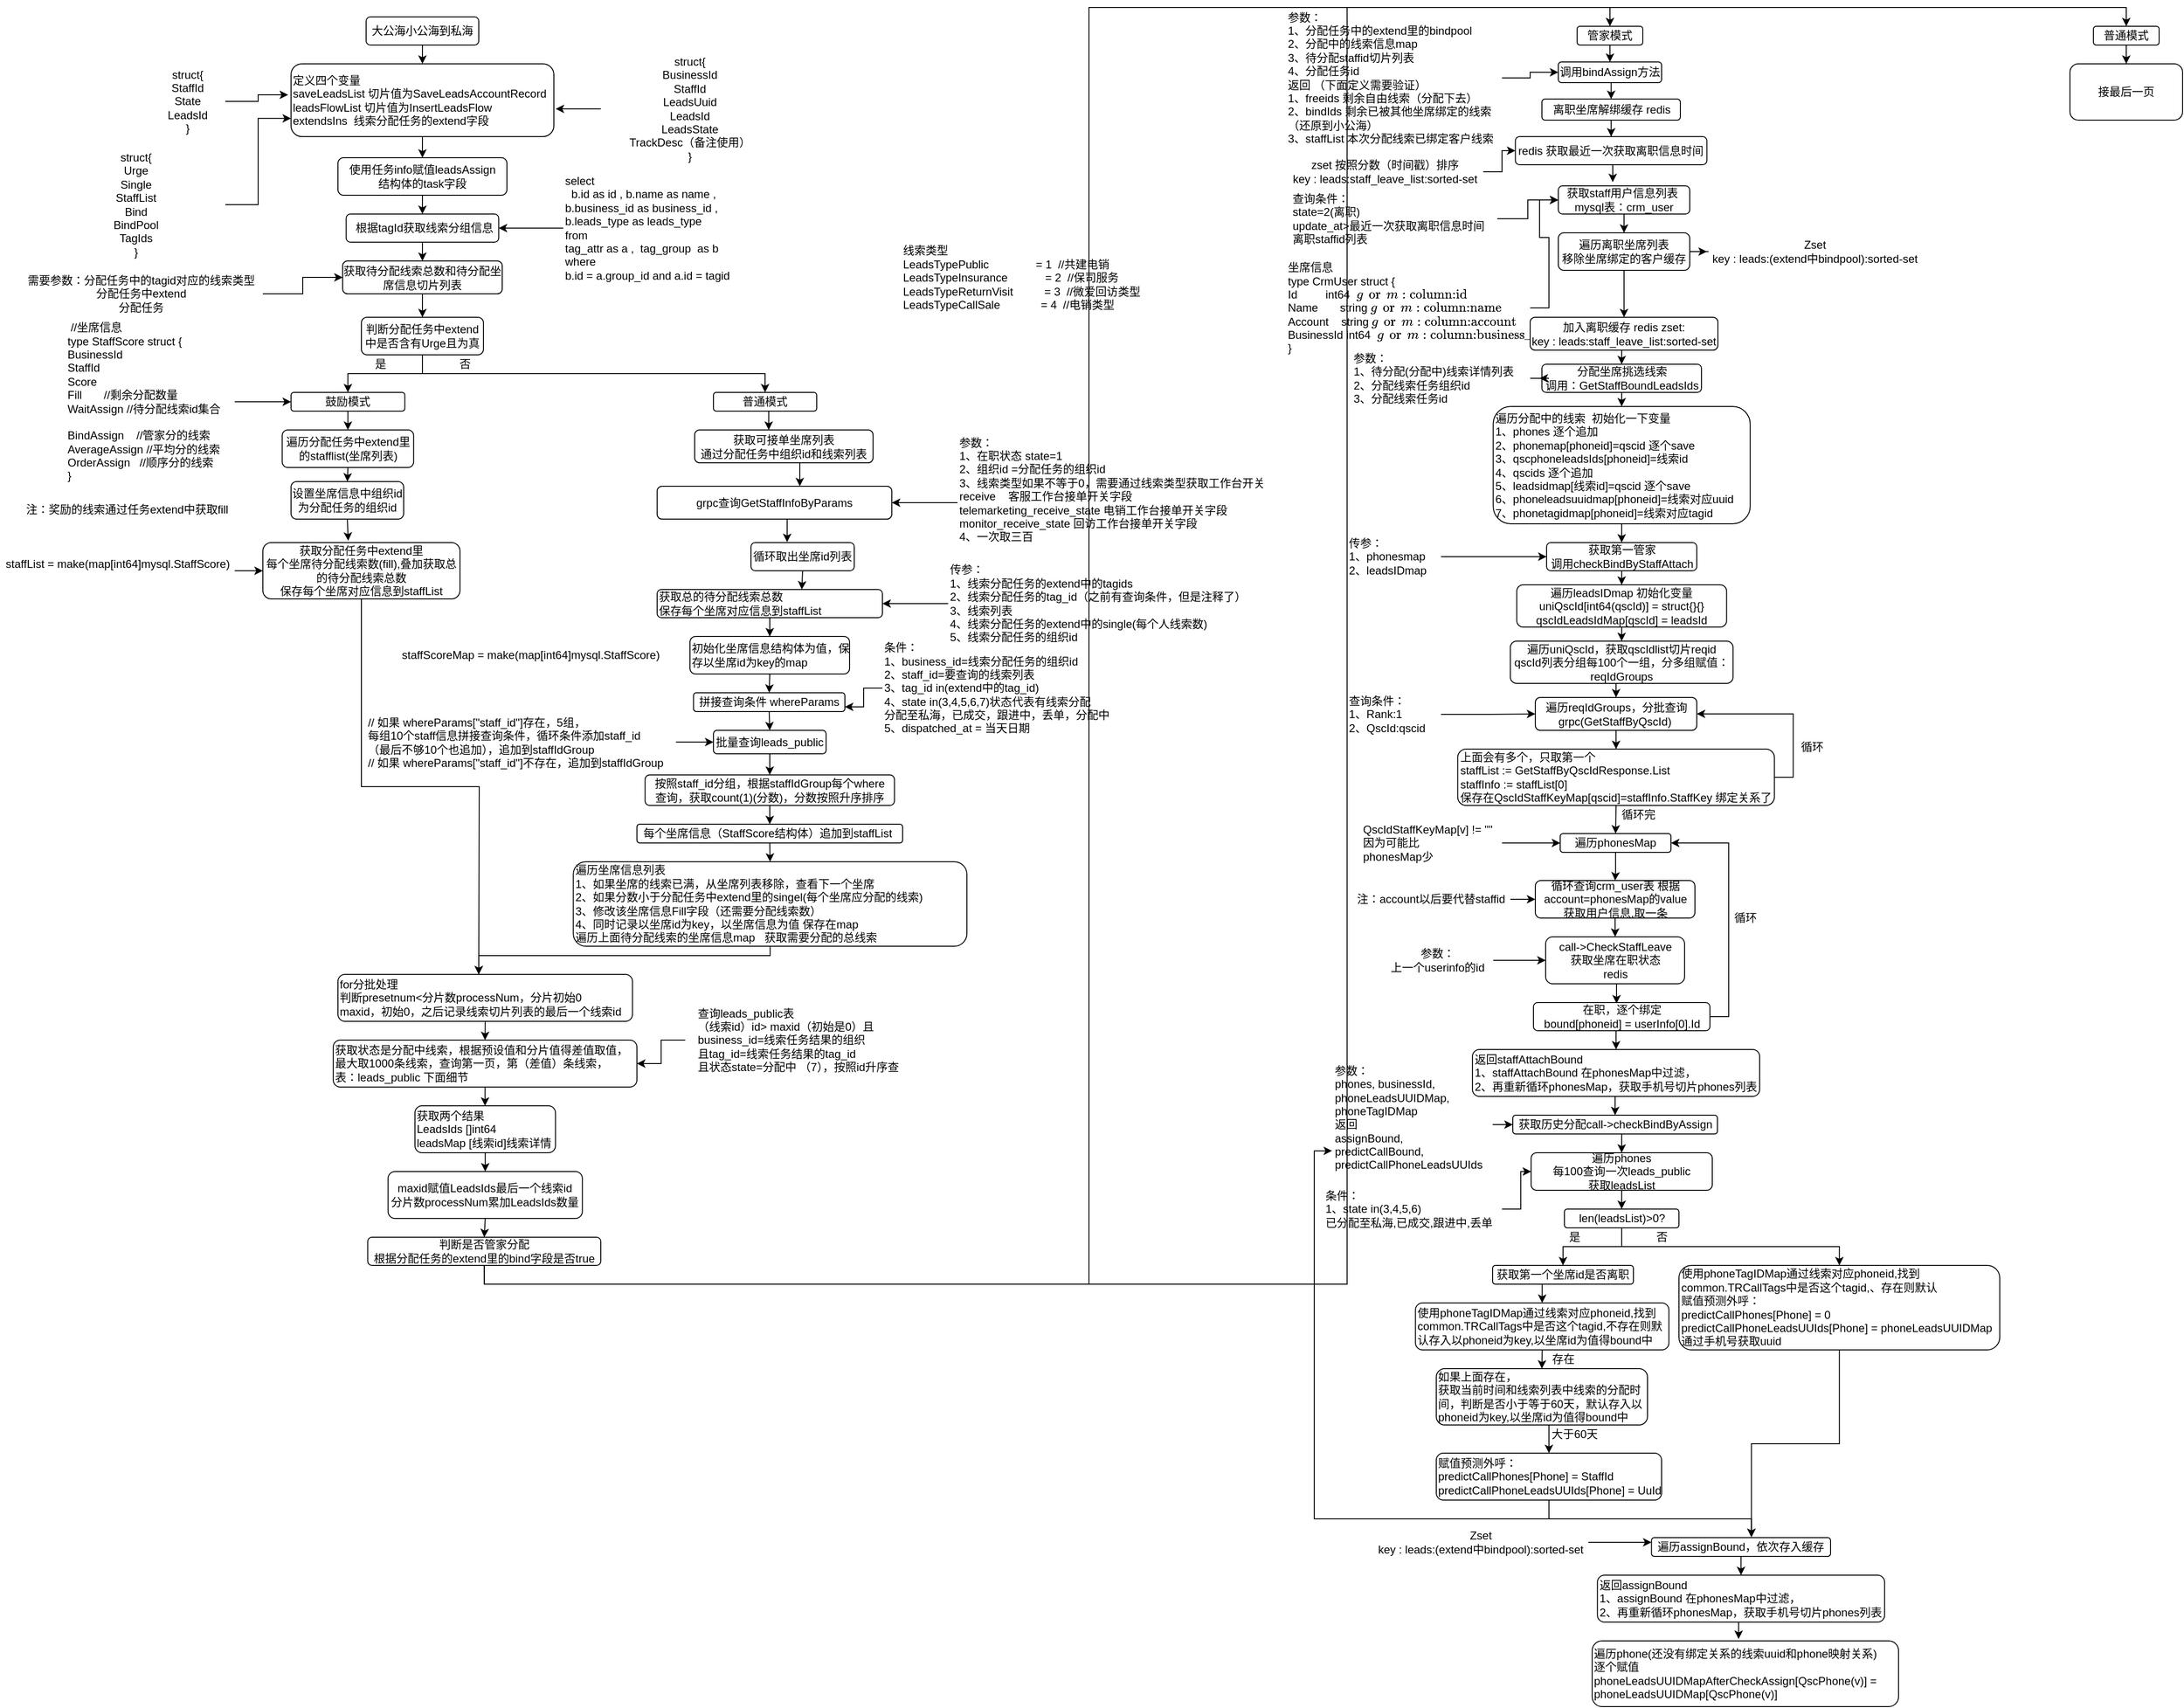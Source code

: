 <mxfile version="14.1.8" type="github">
  <diagram id="KY8PMSi8VeK6j9uEWK3R" name="Page-1">
    <mxGraphModel dx="946" dy="646" grid="1" gridSize="10" guides="1" tooltips="1" connect="1" arrows="1" fold="1" page="1" pageScale="1" pageWidth="1200" pageHeight="1920" math="0" shadow="0">
      <root>
        <mxCell id="0" />
        <mxCell id="1" parent="0" />
        <mxCell id="M7u62a-sFAjZS3G1px5h-3" style="edgeStyle=orthogonalEdgeStyle;rounded=0;orthogonalLoop=1;jettySize=auto;html=1;exitX=0.5;exitY=1;exitDx=0;exitDy=0;entryX=0.5;entryY=0;entryDx=0;entryDy=0;" edge="1" parent="1" source="M7u62a-sFAjZS3G1px5h-1" target="M7u62a-sFAjZS3G1px5h-2">
          <mxGeometry relative="1" as="geometry" />
        </mxCell>
        <mxCell id="M7u62a-sFAjZS3G1px5h-1" value="大公海小公海到私海" style="rounded=1;whiteSpace=wrap;html=1;" vertex="1" parent="1">
          <mxGeometry x="400" y="20" width="120" height="30" as="geometry" />
        </mxCell>
        <mxCell id="M7u62a-sFAjZS3G1px5h-11" style="edgeStyle=orthogonalEdgeStyle;rounded=0;orthogonalLoop=1;jettySize=auto;html=1;exitX=0.5;exitY=1;exitDx=0;exitDy=0;entryX=0.5;entryY=0;entryDx=0;entryDy=0;" edge="1" parent="1" source="M7u62a-sFAjZS3G1px5h-2" target="M7u62a-sFAjZS3G1px5h-10">
          <mxGeometry relative="1" as="geometry" />
        </mxCell>
        <mxCell id="M7u62a-sFAjZS3G1px5h-2" value="定义四个变量&lt;br&gt;saveLeadsList 切片值为SaveLeadsAccountRecord&lt;br&gt;leadsFlowList 切片值为InsertLeadsFlow&lt;br&gt;extendsIns&amp;nbsp; 线索分配任务的extend字段" style="rounded=1;whiteSpace=wrap;html=1;align=left;" vertex="1" parent="1">
          <mxGeometry x="320" y="70" width="280" height="77.5" as="geometry" />
        </mxCell>
        <mxCell id="M7u62a-sFAjZS3G1px5h-7" style="edgeStyle=orthogonalEdgeStyle;rounded=0;orthogonalLoop=1;jettySize=auto;html=1;exitX=1;exitY=0.5;exitDx=0;exitDy=0;entryX=-0.011;entryY=0.426;entryDx=0;entryDy=0;entryPerimeter=0;" edge="1" parent="1" source="M7u62a-sFAjZS3G1px5h-4" target="M7u62a-sFAjZS3G1px5h-2">
          <mxGeometry relative="1" as="geometry" />
        </mxCell>
        <mxCell id="M7u62a-sFAjZS3G1px5h-4" value="struct{&lt;br&gt;StaffId&lt;br&gt;State&lt;br&gt;LeadsId&lt;br&gt;}" style="text;html=1;strokeColor=none;fillColor=none;align=center;verticalAlign=middle;whiteSpace=wrap;rounded=0;" vertex="1" parent="1">
          <mxGeometry x="170" y="70" width="80" height="80" as="geometry" />
        </mxCell>
        <mxCell id="M7u62a-sFAjZS3G1px5h-6" style="edgeStyle=orthogonalEdgeStyle;rounded=0;orthogonalLoop=1;jettySize=auto;html=1;exitX=0;exitY=0.5;exitDx=0;exitDy=0;entryX=1.007;entryY=0.619;entryDx=0;entryDy=0;entryPerimeter=0;" edge="1" parent="1" source="M7u62a-sFAjZS3G1px5h-5" target="M7u62a-sFAjZS3G1px5h-2">
          <mxGeometry relative="1" as="geometry" />
        </mxCell>
        <mxCell id="M7u62a-sFAjZS3G1px5h-5" value="struct{&lt;br&gt;BusinessId&lt;br&gt;StaffId&lt;br&gt;LeadsUuid&lt;br&gt;LeadsId&lt;br&gt;LeadsState&lt;br&gt;TrackDesc（备注使用）&lt;br&gt;}" style="text;html=1;strokeColor=none;fillColor=none;align=center;verticalAlign=middle;whiteSpace=wrap;rounded=0;" vertex="1" parent="1">
          <mxGeometry x="650" y="68" width="190" height="100" as="geometry" />
        </mxCell>
        <mxCell id="M7u62a-sFAjZS3G1px5h-9" style="edgeStyle=orthogonalEdgeStyle;rounded=0;orthogonalLoop=1;jettySize=auto;html=1;exitX=1;exitY=0.5;exitDx=0;exitDy=0;entryX=0;entryY=0.75;entryDx=0;entryDy=0;" edge="1" parent="1" source="M7u62a-sFAjZS3G1px5h-8" target="M7u62a-sFAjZS3G1px5h-2">
          <mxGeometry relative="1" as="geometry" />
        </mxCell>
        <mxCell id="M7u62a-sFAjZS3G1px5h-8" value="struct{&lt;br&gt;Urge&lt;br&gt;Single&lt;br&gt;StaffList&lt;br&gt;Bind&lt;br&gt;BindPool&lt;br&gt;TagIds&lt;br&gt;}" style="text;html=1;strokeColor=none;fillColor=none;align=center;verticalAlign=middle;whiteSpace=wrap;rounded=0;" vertex="1" parent="1">
          <mxGeometry x="60" y="170" width="190" height="100" as="geometry" />
        </mxCell>
        <mxCell id="M7u62a-sFAjZS3G1px5h-13" style="edgeStyle=orthogonalEdgeStyle;rounded=0;orthogonalLoop=1;jettySize=auto;html=1;exitX=0.5;exitY=1;exitDx=0;exitDy=0;entryX=0.5;entryY=0;entryDx=0;entryDy=0;" edge="1" parent="1" source="M7u62a-sFAjZS3G1px5h-10" target="M7u62a-sFAjZS3G1px5h-12">
          <mxGeometry relative="1" as="geometry" />
        </mxCell>
        <mxCell id="M7u62a-sFAjZS3G1px5h-10" value="使用任务info赋值l&lt;span style=&quot;text-align: left&quot;&gt;eadsAssign&lt;br&gt;结构体的task字段&lt;/span&gt;" style="rounded=1;whiteSpace=wrap;html=1;" vertex="1" parent="1">
          <mxGeometry x="370" y="170" width="180" height="40" as="geometry" />
        </mxCell>
        <mxCell id="M7u62a-sFAjZS3G1px5h-16" style="edgeStyle=orthogonalEdgeStyle;rounded=0;orthogonalLoop=1;jettySize=auto;html=1;exitX=0.5;exitY=1;exitDx=0;exitDy=0;entryX=0.5;entryY=0;entryDx=0;entryDy=0;" edge="1" parent="1" source="M7u62a-sFAjZS3G1px5h-12" target="M7u62a-sFAjZS3G1px5h-15">
          <mxGeometry relative="1" as="geometry" />
        </mxCell>
        <mxCell id="M7u62a-sFAjZS3G1px5h-12" value="&amp;nbsp;根据tagId获取线索分组信息&lt;br&gt;" style="rounded=1;whiteSpace=wrap;html=1;" vertex="1" parent="1">
          <mxGeometry x="378.75" y="230" width="162.5" height="30" as="geometry" />
        </mxCell>
        <mxCell id="M7u62a-sFAjZS3G1px5h-61" style="edgeStyle=orthogonalEdgeStyle;rounded=0;orthogonalLoop=1;jettySize=auto;html=1;entryX=1;entryY=0.5;entryDx=0;entryDy=0;" edge="1" parent="1" source="M7u62a-sFAjZS3G1px5h-14" target="M7u62a-sFAjZS3G1px5h-12">
          <mxGeometry relative="1" as="geometry" />
        </mxCell>
        <mxCell id="M7u62a-sFAjZS3G1px5h-14" value="&lt;div&gt;select&amp;nbsp;&lt;/div&gt;&lt;div&gt;&amp;nbsp; b.id as id , b.name as name ,&lt;/div&gt;&lt;div&gt;b.business_id as business_id ,&amp;nbsp;&lt;/div&gt;&lt;div&gt;b.leads_type as leads_type&lt;/div&gt;&lt;div&gt;from&amp;nbsp;&lt;/div&gt;&lt;div&gt;tag_attr as a ,&amp;nbsp; tag_group&amp;nbsp; as b&lt;/div&gt;&lt;div&gt;where&amp;nbsp;&lt;/div&gt;&lt;div&gt;b.id = a.group_id and a.id = tagid&lt;/div&gt;" style="text;html=1;align=left;verticalAlign=middle;resizable=0;points=[];autosize=1;" vertex="1" parent="1">
          <mxGeometry x="610" y="185" width="190" height="120" as="geometry" />
        </mxCell>
        <mxCell id="M7u62a-sFAjZS3G1px5h-20" style="edgeStyle=orthogonalEdgeStyle;rounded=0;orthogonalLoop=1;jettySize=auto;html=1;exitX=0.5;exitY=1;exitDx=0;exitDy=0;" edge="1" parent="1" source="M7u62a-sFAjZS3G1px5h-15" target="M7u62a-sFAjZS3G1px5h-19">
          <mxGeometry relative="1" as="geometry" />
        </mxCell>
        <mxCell id="M7u62a-sFAjZS3G1px5h-15" value="获取待分配线索总数和待分配坐席信息切片列表" style="rounded=1;whiteSpace=wrap;html=1;" vertex="1" parent="1">
          <mxGeometry x="375" y="280" width="170" height="35" as="geometry" />
        </mxCell>
        <mxCell id="M7u62a-sFAjZS3G1px5h-18" style="edgeStyle=orthogonalEdgeStyle;rounded=0;orthogonalLoop=1;jettySize=auto;html=1;entryX=0;entryY=0.5;entryDx=0;entryDy=0;" edge="1" parent="1" source="M7u62a-sFAjZS3G1px5h-17" target="M7u62a-sFAjZS3G1px5h-15">
          <mxGeometry relative="1" as="geometry" />
        </mxCell>
        <mxCell id="M7u62a-sFAjZS3G1px5h-17" value="需要参数：分配任务中的tagid对应的线索类型&lt;br&gt;分配任务中extend&lt;br&gt;分配任务&lt;br&gt;" style="text;html=1;align=center;verticalAlign=middle;resizable=0;points=[];autosize=1;" vertex="1" parent="1">
          <mxGeometry x="30" y="290" width="260" height="50" as="geometry" />
        </mxCell>
        <mxCell id="M7u62a-sFAjZS3G1px5h-23" style="edgeStyle=orthogonalEdgeStyle;rounded=0;orthogonalLoop=1;jettySize=auto;html=1;exitX=0.5;exitY=1;exitDx=0;exitDy=0;entryX=0.5;entryY=0;entryDx=0;entryDy=0;" edge="1" parent="1" source="M7u62a-sFAjZS3G1px5h-19" target="M7u62a-sFAjZS3G1px5h-21">
          <mxGeometry relative="1" as="geometry" />
        </mxCell>
        <mxCell id="M7u62a-sFAjZS3G1px5h-24" style="edgeStyle=orthogonalEdgeStyle;rounded=0;orthogonalLoop=1;jettySize=auto;html=1;exitX=0.5;exitY=1;exitDx=0;exitDy=0;entryX=0.5;entryY=0;entryDx=0;entryDy=0;" edge="1" parent="1" source="M7u62a-sFAjZS3G1px5h-19" target="M7u62a-sFAjZS3G1px5h-22">
          <mxGeometry relative="1" as="geometry" />
        </mxCell>
        <mxCell id="M7u62a-sFAjZS3G1px5h-19" value="判断分配任务中extend中是否含有Urge且为真" style="rounded=1;whiteSpace=wrap;html=1;" vertex="1" parent="1">
          <mxGeometry x="395" y="340" width="130" height="40" as="geometry" />
        </mxCell>
        <mxCell id="M7u62a-sFAjZS3G1px5h-31" style="edgeStyle=orthogonalEdgeStyle;rounded=0;orthogonalLoop=1;jettySize=auto;html=1;exitX=0.5;exitY=1;exitDx=0;exitDy=0;entryX=0.5;entryY=0;entryDx=0;entryDy=0;" edge="1" parent="1" source="M7u62a-sFAjZS3G1px5h-21" target="M7u62a-sFAjZS3G1px5h-30">
          <mxGeometry relative="1" as="geometry" />
        </mxCell>
        <mxCell id="M7u62a-sFAjZS3G1px5h-21" value="鼓励模式" style="rounded=1;whiteSpace=wrap;html=1;" vertex="1" parent="1">
          <mxGeometry x="320" y="420" width="121.25" height="20" as="geometry" />
        </mxCell>
        <mxCell id="M7u62a-sFAjZS3G1px5h-38" style="edgeStyle=orthogonalEdgeStyle;rounded=0;orthogonalLoop=1;jettySize=auto;html=1;exitX=0.5;exitY=1;exitDx=0;exitDy=0;entryX=0.415;entryY=0;entryDx=0;entryDy=0;entryPerimeter=0;" edge="1" parent="1" source="M7u62a-sFAjZS3G1px5h-22" target="M7u62a-sFAjZS3G1px5h-37">
          <mxGeometry relative="1" as="geometry" />
        </mxCell>
        <mxCell id="M7u62a-sFAjZS3G1px5h-22" value="普通模式" style="rounded=1;whiteSpace=wrap;html=1;" vertex="1" parent="1">
          <mxGeometry x="770" y="420" width="110" height="20" as="geometry" />
        </mxCell>
        <mxCell id="M7u62a-sFAjZS3G1px5h-25" value="是" style="text;html=1;align=center;verticalAlign=middle;resizable=0;points=[];autosize=1;" vertex="1" parent="1">
          <mxGeometry x="400" y="380" width="30" height="20" as="geometry" />
        </mxCell>
        <mxCell id="M7u62a-sFAjZS3G1px5h-26" value="否" style="text;html=1;align=center;verticalAlign=middle;resizable=0;points=[];autosize=1;" vertex="1" parent="1">
          <mxGeometry x="490" y="380" width="30" height="20" as="geometry" />
        </mxCell>
        <mxCell id="M7u62a-sFAjZS3G1px5h-29" style="edgeStyle=orthogonalEdgeStyle;rounded=0;orthogonalLoop=1;jettySize=auto;html=1;entryX=0;entryY=0.5;entryDx=0;entryDy=0;" edge="1" parent="1" source="M7u62a-sFAjZS3G1px5h-28" target="M7u62a-sFAjZS3G1px5h-21">
          <mxGeometry relative="1" as="geometry" />
        </mxCell>
        <mxCell id="M7u62a-sFAjZS3G1px5h-28" value="&lt;div&gt;&amp;nbsp;//坐席信息&lt;/div&gt;&lt;div&gt;type StaffScore struct {&lt;/div&gt;&lt;div&gt;&lt;span&gt;	&lt;/span&gt;BusinessId&amp;nbsp; &amp;nbsp;&amp;nbsp;&lt;/div&gt;&lt;div&gt;&lt;span&gt;	&lt;/span&gt;StaffId&amp;nbsp; &amp;nbsp; &amp;nbsp;&amp;nbsp;&lt;/div&gt;&lt;div&gt;&lt;span&gt;	&lt;/span&gt;Score&amp;nbsp; &amp;nbsp; &amp;nbsp; &amp;nbsp; &amp;nbsp;&lt;/div&gt;&lt;div&gt;&lt;span&gt;	&lt;/span&gt;Fill&amp;nbsp; &amp;nbsp; &amp;nbsp; &amp;nbsp;//剩余分配数量&lt;/div&gt;&lt;div&gt;&lt;span&gt;	&lt;/span&gt;WaitAssign //待分配线索id集合&lt;/div&gt;&lt;div&gt;&lt;br&gt;&lt;/div&gt;&lt;div&gt;&lt;span&gt;	&lt;/span&gt;BindAssign&amp;nbsp; &amp;nbsp; //管家分的线索&lt;/div&gt;&lt;div&gt;&lt;span&gt;	&lt;/span&gt;AverageAssign //平均分的线索&lt;/div&gt;&lt;div&gt;&lt;span&gt;	&lt;/span&gt;OrderAssign&amp;nbsp; &amp;nbsp;//顺序分的线索&lt;/div&gt;&lt;div&gt;}&lt;/div&gt;" style="text;html=1;align=left;verticalAlign=middle;resizable=0;points=[];autosize=1;" vertex="1" parent="1">
          <mxGeometry x="80" y="345" width="180" height="170" as="geometry" />
        </mxCell>
        <mxCell id="M7u62a-sFAjZS3G1px5h-33" style="edgeStyle=orthogonalEdgeStyle;rounded=0;orthogonalLoop=1;jettySize=auto;html=1;exitX=0.5;exitY=1;exitDx=0;exitDy=0;entryX=0.5;entryY=0;entryDx=0;entryDy=0;" edge="1" parent="1" source="M7u62a-sFAjZS3G1px5h-30" target="M7u62a-sFAjZS3G1px5h-32">
          <mxGeometry relative="1" as="geometry" />
        </mxCell>
        <mxCell id="M7u62a-sFAjZS3G1px5h-30" value="遍历分配任务中extend里的stafflist(坐席列表)" style="rounded=1;whiteSpace=wrap;html=1;" vertex="1" parent="1">
          <mxGeometry x="310.62" y="460" width="140" height="40" as="geometry" />
        </mxCell>
        <mxCell id="M7u62a-sFAjZS3G1px5h-36" style="edgeStyle=orthogonalEdgeStyle;rounded=0;orthogonalLoop=1;jettySize=auto;html=1;exitX=0.5;exitY=1;exitDx=0;exitDy=0;entryX=0.433;entryY=-0.033;entryDx=0;entryDy=0;entryPerimeter=0;" edge="1" parent="1" source="M7u62a-sFAjZS3G1px5h-32" target="M7u62a-sFAjZS3G1px5h-34">
          <mxGeometry relative="1" as="geometry" />
        </mxCell>
        <mxCell id="M7u62a-sFAjZS3G1px5h-32" value="设置坐席信息中组织id为分配任务的组织id" style="rounded=1;whiteSpace=wrap;html=1;" vertex="1" parent="1">
          <mxGeometry x="320" y="515" width="120" height="40" as="geometry" />
        </mxCell>
        <mxCell id="M7u62a-sFAjZS3G1px5h-74" style="edgeStyle=orthogonalEdgeStyle;rounded=0;orthogonalLoop=1;jettySize=auto;html=1;exitX=0.5;exitY=1;exitDx=0;exitDy=0;entryX=0.5;entryY=0;entryDx=0;entryDy=0;" edge="1" parent="1" source="M7u62a-sFAjZS3G1px5h-34">
          <mxGeometry relative="1" as="geometry">
            <mxPoint x="520" y="1040" as="targetPoint" />
          </mxGeometry>
        </mxCell>
        <mxCell id="M7u62a-sFAjZS3G1px5h-34" value="获取分配任务中extend里&lt;br&gt;每个坐席待分配线索数(fill),叠加获取总的待分配线索总数&lt;br&gt;保存每个坐席对应信息到staffList&lt;br&gt;" style="rounded=1;whiteSpace=wrap;html=1;" vertex="1" parent="1">
          <mxGeometry x="290" y="580" width="210" height="60" as="geometry" />
        </mxCell>
        <mxCell id="M7u62a-sFAjZS3G1px5h-62" style="edgeStyle=orthogonalEdgeStyle;rounded=0;orthogonalLoop=1;jettySize=auto;html=1;entryX=0;entryY=0.5;entryDx=0;entryDy=0;" edge="1" parent="1" source="M7u62a-sFAjZS3G1px5h-35" target="M7u62a-sFAjZS3G1px5h-34">
          <mxGeometry relative="1" as="geometry" />
        </mxCell>
        <mxCell id="M7u62a-sFAjZS3G1px5h-35" value="&lt;div&gt;staffList = make(map[int64]mysql.StaffScore)&lt;/div&gt;&lt;div&gt;&lt;br&gt;&lt;/div&gt;" style="text;html=1;align=center;verticalAlign=middle;resizable=0;points=[];autosize=1;" vertex="1" parent="1">
          <mxGeometry x="10" y="595" width="250" height="30" as="geometry" />
        </mxCell>
        <mxCell id="M7u62a-sFAjZS3G1px5h-40" style="edgeStyle=orthogonalEdgeStyle;rounded=0;orthogonalLoop=1;jettySize=auto;html=1;exitX=0.5;exitY=1;exitDx=0;exitDy=0;entryX=0.608;entryY=0;entryDx=0;entryDy=0;entryPerimeter=0;" edge="1" parent="1" source="M7u62a-sFAjZS3G1px5h-37" target="M7u62a-sFAjZS3G1px5h-39">
          <mxGeometry relative="1" as="geometry" />
        </mxCell>
        <mxCell id="M7u62a-sFAjZS3G1px5h-37" value="获取可接单坐席列表&lt;br&gt;通过分配任务中组织id和线索列表" style="rounded=1;whiteSpace=wrap;html=1;" vertex="1" parent="1">
          <mxGeometry x="750" y="460" width="190" height="35" as="geometry" />
        </mxCell>
        <mxCell id="M7u62a-sFAjZS3G1px5h-45" style="edgeStyle=orthogonalEdgeStyle;rounded=0;orthogonalLoop=1;jettySize=auto;html=1;exitX=0.5;exitY=1;exitDx=0;exitDy=0;entryX=0.35;entryY=-0.017;entryDx=0;entryDy=0;entryPerimeter=0;" edge="1" parent="1" source="M7u62a-sFAjZS3G1px5h-39" target="M7u62a-sFAjZS3G1px5h-44">
          <mxGeometry relative="1" as="geometry" />
        </mxCell>
        <mxCell id="M7u62a-sFAjZS3G1px5h-39" value="grpc查询GetStaffInfoByParams" style="rounded=1;whiteSpace=wrap;html=1;" vertex="1" parent="1">
          <mxGeometry x="710" y="520" width="250" height="35" as="geometry" />
        </mxCell>
        <mxCell id="M7u62a-sFAjZS3G1px5h-43" style="edgeStyle=orthogonalEdgeStyle;rounded=0;orthogonalLoop=1;jettySize=auto;html=1;entryX=1;entryY=0.5;entryDx=0;entryDy=0;" edge="1" parent="1" source="M7u62a-sFAjZS3G1px5h-41" target="M7u62a-sFAjZS3G1px5h-39">
          <mxGeometry relative="1" as="geometry" />
        </mxCell>
        <mxCell id="M7u62a-sFAjZS3G1px5h-41" value="参数：&lt;br&gt;1、在职状态 state=1&lt;br&gt;2、组织id =分配任务的组织id&lt;br&gt;3、线索类型如果不等于0，需要通过线索类型获取工作台开关&lt;br&gt;receive&amp;nbsp; &amp;nbsp;&amp;nbsp;客服工作台接单开关字段&lt;br&gt;&lt;div&gt;telemarketing_receive_state&amp;nbsp;&lt;span&gt;电销工作台接单开关字段&lt;/span&gt;&lt;/div&gt;&lt;div&gt;monitor_receive_state&amp;nbsp;&lt;span&gt;回访工作台接单开关字段&lt;br&gt;&lt;/span&gt;4、一次取三百&lt;/div&gt;&lt;div&gt;&lt;span&gt;&lt;br&gt;&lt;/span&gt;&lt;/div&gt;&lt;div&gt;&lt;br&gt;&lt;/div&gt;" style="text;html=1;align=left;verticalAlign=middle;resizable=0;points=[];autosize=1;" vertex="1" parent="1">
          <mxGeometry x="1030" y="462.5" width="340" height="150" as="geometry" />
        </mxCell>
        <mxCell id="M7u62a-sFAjZS3G1px5h-42" value="&lt;div&gt;线索类型&lt;/div&gt;&lt;div&gt;LeadsTypePublic&amp;nbsp; &amp;nbsp; &amp;nbsp; &amp;nbsp; &amp;nbsp; &amp;nbsp; &amp;nbsp; &amp;nbsp;= 1&amp;nbsp; //共建电销&lt;/div&gt;&lt;div&gt;LeadsTypeInsurance&amp;nbsp; &amp;nbsp; &amp;nbsp; &amp;nbsp; &amp;nbsp; &amp;nbsp; = 2&amp;nbsp; //保司服务&lt;/div&gt;&lt;div&gt;LeadsTypeReturnVisit&amp;nbsp; &amp;nbsp; &amp;nbsp; &amp;nbsp; &amp;nbsp; = 3&amp;nbsp; //微爱回访类型&lt;/div&gt;&lt;div&gt;LeadsTypeCallSale&amp;nbsp; &amp;nbsp; &amp;nbsp; &amp;nbsp; &amp;nbsp; &amp;nbsp; &amp;nbsp;= 4&amp;nbsp; //电销类型&lt;/div&gt;&lt;div&gt;&lt;br&gt;&lt;/div&gt;" style="text;html=1;align=left;verticalAlign=middle;resizable=0;points=[];autosize=1;" vertex="1" parent="1">
          <mxGeometry x="970" y="260" width="270" height="90" as="geometry" />
        </mxCell>
        <mxCell id="M7u62a-sFAjZS3G1px5h-47" style="edgeStyle=orthogonalEdgeStyle;rounded=0;orthogonalLoop=1;jettySize=auto;html=1;exitX=0.5;exitY=1;exitDx=0;exitDy=0;entryX=0.642;entryY=0;entryDx=0;entryDy=0;entryPerimeter=0;" edge="1" parent="1" source="M7u62a-sFAjZS3G1px5h-44" target="M7u62a-sFAjZS3G1px5h-46">
          <mxGeometry relative="1" as="geometry" />
        </mxCell>
        <mxCell id="M7u62a-sFAjZS3G1px5h-44" value="循环取出坐席id列表" style="rounded=1;whiteSpace=wrap;html=1;" vertex="1" parent="1">
          <mxGeometry x="810" y="580" width="110" height="30" as="geometry" />
        </mxCell>
        <mxCell id="M7u62a-sFAjZS3G1px5h-52" style="edgeStyle=orthogonalEdgeStyle;rounded=0;orthogonalLoop=1;jettySize=auto;html=1;exitX=0.5;exitY=1;exitDx=0;exitDy=0;" edge="1" parent="1" source="M7u62a-sFAjZS3G1px5h-46" target="M7u62a-sFAjZS3G1px5h-50">
          <mxGeometry relative="1" as="geometry" />
        </mxCell>
        <mxCell id="M7u62a-sFAjZS3G1px5h-46" value="&lt;span&gt;获取总的待分配线索总数&lt;/span&gt;&lt;br&gt;&lt;span&gt;保存每个坐席对应信息到staffList&lt;/span&gt;" style="rounded=1;whiteSpace=wrap;html=1;align=left;" vertex="1" parent="1">
          <mxGeometry x="710" y="630" width="240" height="30" as="geometry" />
        </mxCell>
        <mxCell id="M7u62a-sFAjZS3G1px5h-49" style="edgeStyle=orthogonalEdgeStyle;rounded=0;orthogonalLoop=1;jettySize=auto;html=1;entryX=1;entryY=0.5;entryDx=0;entryDy=0;" edge="1" parent="1" source="M7u62a-sFAjZS3G1px5h-48" target="M7u62a-sFAjZS3G1px5h-46">
          <mxGeometry relative="1" as="geometry" />
        </mxCell>
        <mxCell id="M7u62a-sFAjZS3G1px5h-48" value="传参：&lt;br&gt;1、线索分配任务的extend中的tagids&lt;br&gt;2、线索分配任务的tag_id（之前有查询条件，但是注释了）&lt;br&gt;3、线索列表&lt;br&gt;4、线索分配任务的extend中的single(每个人线索数)&lt;br&gt;5、线索分配任务的组织id" style="text;html=1;align=left;verticalAlign=middle;resizable=0;points=[];autosize=1;" vertex="1" parent="1">
          <mxGeometry x="1020" y="600" width="330" height="90" as="geometry" />
        </mxCell>
        <mxCell id="M7u62a-sFAjZS3G1px5h-54" style="edgeStyle=orthogonalEdgeStyle;rounded=0;orthogonalLoop=1;jettySize=auto;html=1;exitX=0.5;exitY=1;exitDx=0;exitDy=0;entryX=0.5;entryY=0;entryDx=0;entryDy=0;" edge="1" parent="1" source="M7u62a-sFAjZS3G1px5h-50" target="M7u62a-sFAjZS3G1px5h-53">
          <mxGeometry relative="1" as="geometry" />
        </mxCell>
        <mxCell id="M7u62a-sFAjZS3G1px5h-50" value="初始化坐席信息结构体为值，保存以坐席id为key的map" style="rounded=1;whiteSpace=wrap;html=1;align=left;" vertex="1" parent="1">
          <mxGeometry x="745" y="680" width="170" height="40" as="geometry" />
        </mxCell>
        <mxCell id="M7u62a-sFAjZS3G1px5h-51" value="&lt;div&gt;&lt;span&gt;	&lt;/span&gt;staffScoreMap = make(map[int64]mysql.StaffScore)&lt;/div&gt;" style="text;html=1;align=center;verticalAlign=middle;resizable=0;points=[];autosize=1;" vertex="1" parent="1">
          <mxGeometry x="430" y="690" width="290" height="20" as="geometry" />
        </mxCell>
        <mxCell id="M7u62a-sFAjZS3G1px5h-57" style="edgeStyle=orthogonalEdgeStyle;rounded=0;orthogonalLoop=1;jettySize=auto;html=1;exitX=0.5;exitY=1;exitDx=0;exitDy=0;entryX=0.5;entryY=0;entryDx=0;entryDy=0;" edge="1" parent="1" source="M7u62a-sFAjZS3G1px5h-53" target="M7u62a-sFAjZS3G1px5h-56">
          <mxGeometry relative="1" as="geometry" />
        </mxCell>
        <mxCell id="M7u62a-sFAjZS3G1px5h-53" value="拼接查询条件 whereParams" style="rounded=1;whiteSpace=wrap;html=1;" vertex="1" parent="1">
          <mxGeometry x="748.75" y="740" width="161.25" height="20" as="geometry" />
        </mxCell>
        <mxCell id="M7u62a-sFAjZS3G1px5h-59" style="edgeStyle=orthogonalEdgeStyle;rounded=0;orthogonalLoop=1;jettySize=auto;html=1;entryX=1;entryY=0.75;entryDx=0;entryDy=0;" edge="1" parent="1" source="M7u62a-sFAjZS3G1px5h-55" target="M7u62a-sFAjZS3G1px5h-53">
          <mxGeometry relative="1" as="geometry" />
        </mxCell>
        <mxCell id="M7u62a-sFAjZS3G1px5h-55" value="条件：&lt;br&gt;1、business_id=线索分配任务的组织id&lt;br&gt;2、staff_id=要查询的线索列表&lt;br&gt;3、tag_id in(extend中的tag_id)&lt;br&gt;4、state in(3,4,5,6,7)状态代表有线索分配&lt;br&gt;分配至私海，已成交，跟进中，丢单，分配中&lt;br&gt;5、dispatched_at = 当天日期" style="text;html=1;align=left;verticalAlign=middle;resizable=0;points=[];autosize=1;" vertex="1" parent="1">
          <mxGeometry x="950" y="685" width="260" height="100" as="geometry" />
        </mxCell>
        <mxCell id="M7u62a-sFAjZS3G1px5h-65" style="edgeStyle=orthogonalEdgeStyle;rounded=0;orthogonalLoop=1;jettySize=auto;html=1;exitX=0.5;exitY=1;exitDx=0;exitDy=0;entryX=0.5;entryY=0;entryDx=0;entryDy=0;" edge="1" parent="1" source="M7u62a-sFAjZS3G1px5h-56" target="M7u62a-sFAjZS3G1px5h-64">
          <mxGeometry relative="1" as="geometry" />
        </mxCell>
        <mxCell id="M7u62a-sFAjZS3G1px5h-56" value="批量查询leads_public" style="rounded=1;whiteSpace=wrap;html=1;" vertex="1" parent="1">
          <mxGeometry x="770" y="780" width="120" height="25" as="geometry" />
        </mxCell>
        <mxCell id="M7u62a-sFAjZS3G1px5h-60" style="edgeStyle=orthogonalEdgeStyle;rounded=0;orthogonalLoop=1;jettySize=auto;html=1;entryX=0;entryY=0.5;entryDx=0;entryDy=0;" edge="1" parent="1" source="M7u62a-sFAjZS3G1px5h-58" target="M7u62a-sFAjZS3G1px5h-56">
          <mxGeometry relative="1" as="geometry" />
        </mxCell>
        <mxCell id="M7u62a-sFAjZS3G1px5h-58" value="&lt;div&gt;// 如果 whereParams[&quot;staff_id&quot;]存在，5组，&lt;/div&gt;&lt;div&gt;每组10个staff信息拼接查询条件，循环条件添加staff_id&lt;/div&gt;&lt;div&gt;（最后不够10个也追加），&lt;span&gt;追加到staffIdGroup&lt;/span&gt;&lt;/div&gt;&lt;div&gt;// 如果 whereParams[&quot;staff_id&quot;]不存在，追加到staffIdGroup&lt;/div&gt;" style="text;html=1;align=left;verticalAlign=middle;resizable=0;points=[];autosize=1;" vertex="1" parent="1">
          <mxGeometry x="400" y="762.5" width="330" height="60" as="geometry" />
        </mxCell>
        <mxCell id="M7u62a-sFAjZS3G1px5h-67" style="edgeStyle=orthogonalEdgeStyle;rounded=0;orthogonalLoop=1;jettySize=auto;html=1;exitX=0.5;exitY=1;exitDx=0;exitDy=0;entryX=0.5;entryY=0;entryDx=0;entryDy=0;" edge="1" parent="1" source="M7u62a-sFAjZS3G1px5h-64" target="M7u62a-sFAjZS3G1px5h-66">
          <mxGeometry relative="1" as="geometry" />
        </mxCell>
        <mxCell id="M7u62a-sFAjZS3G1px5h-64" value="按照staff_id分组，根据&lt;span style=&quot;text-align: left&quot;&gt;staffIdGroup每个where&lt;/span&gt;&lt;br&gt;查询，获取count(1)(分数)，分数按照升序排序" style="rounded=1;whiteSpace=wrap;html=1;" vertex="1" parent="1">
          <mxGeometry x="697.19" y="827.5" width="265.62" height="32.5" as="geometry" />
        </mxCell>
        <mxCell id="M7u62a-sFAjZS3G1px5h-69" style="edgeStyle=orthogonalEdgeStyle;rounded=0;orthogonalLoop=1;jettySize=auto;html=1;exitX=0.5;exitY=1;exitDx=0;exitDy=0;entryX=0.5;entryY=0;entryDx=0;entryDy=0;" edge="1" parent="1" source="M7u62a-sFAjZS3G1px5h-66" target="M7u62a-sFAjZS3G1px5h-68">
          <mxGeometry relative="1" as="geometry" />
        </mxCell>
        <mxCell id="M7u62a-sFAjZS3G1px5h-66" value="每个坐席信息（&lt;span style=&quot;text-align: left&quot;&gt;StaffScore结构体）&lt;/span&gt;追加到staffList&amp;nbsp;" style="rounded=1;whiteSpace=wrap;html=1;" vertex="1" parent="1">
          <mxGeometry x="688.47" y="880" width="283.06" height="20" as="geometry" />
        </mxCell>
        <mxCell id="M7u62a-sFAjZS3G1px5h-75" style="edgeStyle=orthogonalEdgeStyle;rounded=0;orthogonalLoop=1;jettySize=auto;html=1;exitX=0.5;exitY=1;exitDx=0;exitDy=0;entryX=0.5;entryY=0;entryDx=0;entryDy=0;" edge="1" parent="1" source="M7u62a-sFAjZS3G1px5h-68">
          <mxGeometry relative="1" as="geometry">
            <mxPoint x="520" y="1040" as="targetPoint" />
            <Array as="points">
              <mxPoint x="830" y="1020" />
              <mxPoint x="520" y="1020" />
            </Array>
          </mxGeometry>
        </mxCell>
        <mxCell id="M7u62a-sFAjZS3G1px5h-68" value="遍历坐席信息列表&lt;br&gt;1、如果坐席的线索已满，从坐席列表移除，查看下一个坐席&lt;br&gt;2、如果分数小于分配任务中extend里的singel(每个坐席应分配的线索)&lt;br&gt;3、修改该坐席信息Fill字段（还需要分配线索数）&lt;br&gt;4、同时记录以坐席id为key，以坐席信息为值 保存在map&lt;br&gt;遍历上面待分配线索的坐席信息map&amp;nbsp; &amp;nbsp;获取需要分配的总线索" style="rounded=1;whiteSpace=wrap;html=1;align=left;" vertex="1" parent="1">
          <mxGeometry x="620.7" y="920" width="419.3" height="90" as="geometry" />
        </mxCell>
        <mxCell id="M7u62a-sFAjZS3G1px5h-72" value="注：奖励的线索通过任务extend中获取fill" style="text;html=1;align=center;verticalAlign=middle;resizable=0;points=[];autosize=1;" vertex="1" parent="1">
          <mxGeometry x="30" y="535" width="230" height="20" as="geometry" />
        </mxCell>
        <mxCell id="M7u62a-sFAjZS3G1px5h-78" style="edgeStyle=orthogonalEdgeStyle;rounded=0;orthogonalLoop=1;jettySize=auto;html=1;exitX=0.5;exitY=1;exitDx=0;exitDy=0;entryX=0.5;entryY=0;entryDx=0;entryDy=0;" edge="1" parent="1" source="M7u62a-sFAjZS3G1px5h-76" target="M7u62a-sFAjZS3G1px5h-77">
          <mxGeometry relative="1" as="geometry" />
        </mxCell>
        <mxCell id="M7u62a-sFAjZS3G1px5h-76" value="for分批处理&lt;br&gt;判断presetnum&amp;lt;分片数processNum，分片初始0&lt;br&gt;maxid，初始0，之后记录线索切片列表的最后一个线索id" style="rounded=1;whiteSpace=wrap;html=1;align=left;" vertex="1" parent="1">
          <mxGeometry x="370" y="1040" width="313.75" height="50" as="geometry" />
        </mxCell>
        <mxCell id="M7u62a-sFAjZS3G1px5h-82" style="edgeStyle=orthogonalEdgeStyle;rounded=0;orthogonalLoop=1;jettySize=auto;html=1;exitX=0.5;exitY=1;exitDx=0;exitDy=0;" edge="1" parent="1" source="M7u62a-sFAjZS3G1px5h-77" target="M7u62a-sFAjZS3G1px5h-81">
          <mxGeometry relative="1" as="geometry" />
        </mxCell>
        <mxCell id="M7u62a-sFAjZS3G1px5h-77" value="获取状态是分配中线索，根据预设值和分片值得差值取值，最大取1000条线索，查询第一页，第（差值）条线索，&lt;br&gt;表：leads_public 下面细节" style="rounded=1;whiteSpace=wrap;html=1;align=left;" vertex="1" parent="1">
          <mxGeometry x="364.97" y="1110" width="323.5" height="50" as="geometry" />
        </mxCell>
        <mxCell id="M7u62a-sFAjZS3G1px5h-80" style="edgeStyle=orthogonalEdgeStyle;rounded=0;orthogonalLoop=1;jettySize=auto;html=1;entryX=1;entryY=0.5;entryDx=0;entryDy=0;" edge="1" parent="1" source="M7u62a-sFAjZS3G1px5h-79" target="M7u62a-sFAjZS3G1px5h-77">
          <mxGeometry relative="1" as="geometry" />
        </mxCell>
        <mxCell id="M7u62a-sFAjZS3G1px5h-79" value="&lt;div style=&quot;text-align: left&quot;&gt;&lt;span&gt;查询leads_public表&lt;/span&gt;&lt;/div&gt;&lt;div style=&quot;text-align: left&quot;&gt;&lt;span&gt;（线索id）id&amp;gt;&lt;/span&gt;&lt;span&gt;&amp;nbsp;maxid（初始是0）且&lt;/span&gt;&lt;/div&gt;&lt;span&gt;&lt;div style=&quot;text-align: left&quot;&gt;&lt;span&gt;business_id=线索任务结果的组织&lt;/span&gt;&lt;/div&gt;&lt;div style=&quot;text-align: left&quot;&gt;&lt;span&gt;且&lt;/span&gt;&lt;span&gt;tag_id=&lt;/span&gt;&lt;span&gt;线索任务结果的tag_id&lt;/span&gt;&lt;/div&gt;&lt;/span&gt;&lt;span&gt;&lt;div style=&quot;text-align: left&quot;&gt;&lt;span&gt;且状态state=分配中 （7），按照id升序查&lt;/span&gt;&lt;/div&gt;&lt;/span&gt;" style="text;html=1;align=center;verticalAlign=middle;resizable=0;points=[];autosize=1;" vertex="1" parent="1">
          <mxGeometry x="740" y="1070" width="240" height="80" as="geometry" />
        </mxCell>
        <mxCell id="M7u62a-sFAjZS3G1px5h-84" style="edgeStyle=orthogonalEdgeStyle;rounded=0;orthogonalLoop=1;jettySize=auto;html=1;exitX=0.5;exitY=1;exitDx=0;exitDy=0;" edge="1" parent="1" source="M7u62a-sFAjZS3G1px5h-81" target="M7u62a-sFAjZS3G1px5h-83">
          <mxGeometry relative="1" as="geometry" />
        </mxCell>
        <mxCell id="M7u62a-sFAjZS3G1px5h-81" value="获取两个结果&lt;br&gt;LeadsIds []int64&lt;br&gt;leadsMap [线索id]线索详情" style="rounded=1;whiteSpace=wrap;html=1;align=left;" vertex="1" parent="1">
          <mxGeometry x="452.03" y="1180" width="149.69" height="50" as="geometry" />
        </mxCell>
        <mxCell id="M7u62a-sFAjZS3G1px5h-86" style="edgeStyle=orthogonalEdgeStyle;rounded=0;orthogonalLoop=1;jettySize=auto;html=1;exitX=0.5;exitY=1;exitDx=0;exitDy=0;entryX=0.5;entryY=0;entryDx=0;entryDy=0;" edge="1" parent="1" source="M7u62a-sFAjZS3G1px5h-83" target="M7u62a-sFAjZS3G1px5h-85">
          <mxGeometry relative="1" as="geometry" />
        </mxCell>
        <mxCell id="M7u62a-sFAjZS3G1px5h-83" value="&lt;span&gt;maxid赋值&lt;/span&gt;LeadsIds最后一个线索id&lt;br&gt;分片数processNum累加LeadsIds数量" style="rounded=1;whiteSpace=wrap;html=1;" vertex="1" parent="1">
          <mxGeometry x="423.37" y="1250" width="207" height="50" as="geometry" />
        </mxCell>
        <mxCell id="M7u62a-sFAjZS3G1px5h-90" style="edgeStyle=orthogonalEdgeStyle;rounded=0;orthogonalLoop=1;jettySize=auto;html=1;exitX=0.5;exitY=1;exitDx=0;exitDy=0;entryX=0.5;entryY=0;entryDx=0;entryDy=0;" edge="1" parent="1" source="M7u62a-sFAjZS3G1px5h-85" target="M7u62a-sFAjZS3G1px5h-87">
          <mxGeometry relative="1" as="geometry">
            <mxPoint x="1410" y="380" as="targetPoint" />
          </mxGeometry>
        </mxCell>
        <mxCell id="M7u62a-sFAjZS3G1px5h-91" style="edgeStyle=orthogonalEdgeStyle;rounded=0;orthogonalLoop=1;jettySize=auto;html=1;exitX=0.5;exitY=1;exitDx=0;exitDy=0;entryX=0.5;entryY=0;entryDx=0;entryDy=0;" edge="1" parent="1" source="M7u62a-sFAjZS3G1px5h-85" target="M7u62a-sFAjZS3G1px5h-88">
          <mxGeometry relative="1" as="geometry" />
        </mxCell>
        <mxCell id="M7u62a-sFAjZS3G1px5h-85" value="判断是否管家分配&lt;br&gt;根据分配任务的extend里的bind字段是否true" style="rounded=1;whiteSpace=wrap;html=1;" vertex="1" parent="1">
          <mxGeometry x="401.72" y="1320" width="248.28" height="30" as="geometry" />
        </mxCell>
        <mxCell id="M7u62a-sFAjZS3G1px5h-94" style="edgeStyle=orthogonalEdgeStyle;rounded=0;orthogonalLoop=1;jettySize=auto;html=1;exitX=0.5;exitY=1;exitDx=0;exitDy=0;entryX=0.5;entryY=0;entryDx=0;entryDy=0;" edge="1" parent="1" source="M7u62a-sFAjZS3G1px5h-87" target="M7u62a-sFAjZS3G1px5h-93">
          <mxGeometry relative="1" as="geometry" />
        </mxCell>
        <mxCell id="M7u62a-sFAjZS3G1px5h-87" value="管家模式" style="rounded=1;whiteSpace=wrap;html=1;" vertex="1" parent="1">
          <mxGeometry x="1690" y="30" width="70" height="20" as="geometry" />
        </mxCell>
        <mxCell id="M7u62a-sFAjZS3G1px5h-205" style="edgeStyle=orthogonalEdgeStyle;rounded=0;orthogonalLoop=1;jettySize=auto;html=1;exitX=0.5;exitY=1;exitDx=0;exitDy=0;" edge="1" parent="1" source="M7u62a-sFAjZS3G1px5h-88" target="M7u62a-sFAjZS3G1px5h-204">
          <mxGeometry relative="1" as="geometry" />
        </mxCell>
        <mxCell id="M7u62a-sFAjZS3G1px5h-88" value="普通模式" style="rounded=1;whiteSpace=wrap;html=1;" vertex="1" parent="1">
          <mxGeometry x="2240" y="30" width="70" height="20" as="geometry" />
        </mxCell>
        <mxCell id="M7u62a-sFAjZS3G1px5h-99" style="edgeStyle=orthogonalEdgeStyle;rounded=0;orthogonalLoop=1;jettySize=auto;html=1;exitX=0.5;exitY=1;exitDx=0;exitDy=0;entryX=0.5;entryY=0;entryDx=0;entryDy=0;" edge="1" parent="1" source="M7u62a-sFAjZS3G1px5h-93" target="M7u62a-sFAjZS3G1px5h-98">
          <mxGeometry relative="1" as="geometry" />
        </mxCell>
        <mxCell id="M7u62a-sFAjZS3G1px5h-93" value="调用bindAssign方法" style="rounded=1;whiteSpace=wrap;html=1;" vertex="1" parent="1">
          <mxGeometry x="1670" y="68" width="110" height="22" as="geometry" />
        </mxCell>
        <mxCell id="M7u62a-sFAjZS3G1px5h-97" style="edgeStyle=orthogonalEdgeStyle;rounded=0;orthogonalLoop=1;jettySize=auto;html=1;entryX=0;entryY=0.5;entryDx=0;entryDy=0;" edge="1" parent="1" source="M7u62a-sFAjZS3G1px5h-96" target="M7u62a-sFAjZS3G1px5h-93">
          <mxGeometry relative="1" as="geometry" />
        </mxCell>
        <mxCell id="M7u62a-sFAjZS3G1px5h-96" value="参数：&lt;br&gt;1、分配任务中的extend里的bindpool&lt;br&gt;2、分配中的线索信息map&lt;br&gt;3、待分配staffid切片列表&lt;br&gt;4、分配任务id&lt;br&gt;返回 （下面定义需要验证）&lt;br&gt;1、freeids 剩余自由线索（分配下去）&lt;br&gt;2、bindIds 剩余已被其他坐席绑定的线索&lt;br&gt;（还原到小公海）&lt;br&gt;3、staffList 本次分配线索已绑定客户线索" style="text;html=1;align=left;verticalAlign=middle;resizable=0;points=[];autosize=1;" vertex="1" parent="1">
          <mxGeometry x="1380" y="10" width="230" height="150" as="geometry" />
        </mxCell>
        <mxCell id="M7u62a-sFAjZS3G1px5h-101" style="edgeStyle=orthogonalEdgeStyle;rounded=0;orthogonalLoop=1;jettySize=auto;html=1;exitX=0.5;exitY=1;exitDx=0;exitDy=0;" edge="1" parent="1" source="M7u62a-sFAjZS3G1px5h-98" target="M7u62a-sFAjZS3G1px5h-100">
          <mxGeometry relative="1" as="geometry" />
        </mxCell>
        <mxCell id="M7u62a-sFAjZS3G1px5h-98" value="离职坐席解绑缓存 redis" style="rounded=1;whiteSpace=wrap;html=1;" vertex="1" parent="1">
          <mxGeometry x="1652.5" y="107.5" width="147.5" height="22.5" as="geometry" />
        </mxCell>
        <mxCell id="M7u62a-sFAjZS3G1px5h-108" style="edgeStyle=orthogonalEdgeStyle;rounded=0;orthogonalLoop=1;jettySize=auto;html=1;exitX=0.5;exitY=1;exitDx=0;exitDy=0;entryX=0.414;entryY=-0.133;entryDx=0;entryDy=0;entryPerimeter=0;" edge="1" parent="1" source="M7u62a-sFAjZS3G1px5h-100" target="M7u62a-sFAjZS3G1px5h-105">
          <mxGeometry relative="1" as="geometry" />
        </mxCell>
        <mxCell id="M7u62a-sFAjZS3G1px5h-100" value="redis 获取最近一次获取离职信息时间" style="rounded=1;whiteSpace=wrap;html=1;" vertex="1" parent="1">
          <mxGeometry x="1624.25" y="147.5" width="204" height="30" as="geometry" />
        </mxCell>
        <mxCell id="M7u62a-sFAjZS3G1px5h-103" style="edgeStyle=orthogonalEdgeStyle;rounded=0;orthogonalLoop=1;jettySize=auto;html=1;entryX=0;entryY=0.5;entryDx=0;entryDy=0;" edge="1" parent="1" source="M7u62a-sFAjZS3G1px5h-102" target="M7u62a-sFAjZS3G1px5h-100">
          <mxGeometry relative="1" as="geometry" />
        </mxCell>
        <mxCell id="M7u62a-sFAjZS3G1px5h-102" value="zset 按照分数（时间戳）排序 &lt;br&gt;key :&amp;nbsp;leads:staff_leave_list:sorted-set" style="text;html=1;align=center;verticalAlign=middle;resizable=0;points=[];autosize=1;" vertex="1" parent="1">
          <mxGeometry x="1380" y="170" width="210" height="30" as="geometry" />
        </mxCell>
        <mxCell id="M7u62a-sFAjZS3G1px5h-113" style="edgeStyle=orthogonalEdgeStyle;rounded=0;orthogonalLoop=1;jettySize=auto;html=1;exitX=0.5;exitY=1;exitDx=0;exitDy=0;entryX=0.5;entryY=0;entryDx=0;entryDy=0;" edge="1" parent="1" source="M7u62a-sFAjZS3G1px5h-105" target="M7u62a-sFAjZS3G1px5h-112">
          <mxGeometry relative="1" as="geometry" />
        </mxCell>
        <mxCell id="M7u62a-sFAjZS3G1px5h-105" value="获取staff用户信息列表&amp;nbsp; mysql表：crm_user" style="rounded=1;whiteSpace=wrap;html=1;" vertex="1" parent="1">
          <mxGeometry x="1670" y="200" width="140" height="30" as="geometry" />
        </mxCell>
        <mxCell id="M7u62a-sFAjZS3G1px5h-107" style="edgeStyle=orthogonalEdgeStyle;rounded=0;orthogonalLoop=1;jettySize=auto;html=1;entryX=0;entryY=0.5;entryDx=0;entryDy=0;" edge="1" parent="1" source="M7u62a-sFAjZS3G1px5h-106" target="M7u62a-sFAjZS3G1px5h-105">
          <mxGeometry relative="1" as="geometry" />
        </mxCell>
        <mxCell id="M7u62a-sFAjZS3G1px5h-106" value="查询条件：&lt;br&gt;state=2(离职)&lt;br&gt;update_at&amp;gt;最近一次获取离职信息时间&lt;br&gt;离职staffid列表" style="text;html=1;align=left;verticalAlign=middle;resizable=0;points=[];autosize=1;" vertex="1" parent="1">
          <mxGeometry x="1385" y="205" width="220" height="60" as="geometry" />
        </mxCell>
        <mxCell id="M7u62a-sFAjZS3G1px5h-111" style="edgeStyle=orthogonalEdgeStyle;rounded=0;orthogonalLoop=1;jettySize=auto;html=1;entryX=0;entryY=0.5;entryDx=0;entryDy=0;" edge="1" parent="1" source="M7u62a-sFAjZS3G1px5h-109" target="M7u62a-sFAjZS3G1px5h-105">
          <mxGeometry relative="1" as="geometry" />
        </mxCell>
        <mxCell id="M7u62a-sFAjZS3G1px5h-109" value="&lt;div&gt;坐席信息&lt;/div&gt;&lt;div&gt;type CrmUser struct {&lt;/div&gt;&lt;div&gt;&lt;span&gt;	&lt;/span&gt;Id&amp;nbsp; &amp;nbsp; &amp;nbsp; &amp;nbsp; &amp;nbsp;int64&amp;nbsp; `gorm:&quot;column:id&quot;`&lt;/div&gt;&lt;div&gt;&lt;span&gt;	&lt;/span&gt;Name&amp;nbsp; &amp;nbsp; &amp;nbsp; &amp;nbsp;string `gorm:&quot;column:name&quot;`&lt;/div&gt;&lt;div&gt;&lt;span&gt;	&lt;/span&gt;Account&amp;nbsp; &amp;nbsp; string `gorm:&quot;column:account&quot;`&lt;/div&gt;&lt;div&gt;&lt;span&gt;	&lt;/span&gt;BusinessId int64&amp;nbsp; `gorm:&quot;column:business_id&quot;`&lt;/div&gt;&lt;div&gt;}&lt;/div&gt;" style="text;html=1;align=left;verticalAlign=middle;resizable=0;points=[];autosize=1;" vertex="1" parent="1">
          <mxGeometry x="1380" y="280" width="260" height="100" as="geometry" />
        </mxCell>
        <mxCell id="M7u62a-sFAjZS3G1px5h-115" style="edgeStyle=orthogonalEdgeStyle;rounded=0;orthogonalLoop=1;jettySize=auto;html=1;exitX=1;exitY=0.5;exitDx=0;exitDy=0;" edge="1" parent="1" source="M7u62a-sFAjZS3G1px5h-112" target="M7u62a-sFAjZS3G1px5h-114">
          <mxGeometry relative="1" as="geometry" />
        </mxCell>
        <mxCell id="M7u62a-sFAjZS3G1px5h-117" style="edgeStyle=orthogonalEdgeStyle;rounded=0;orthogonalLoop=1;jettySize=auto;html=1;exitX=0.5;exitY=1;exitDx=0;exitDy=0;entryX=0.5;entryY=0;entryDx=0;entryDy=0;" edge="1" parent="1" source="M7u62a-sFAjZS3G1px5h-112" target="M7u62a-sFAjZS3G1px5h-116">
          <mxGeometry relative="1" as="geometry" />
        </mxCell>
        <mxCell id="M7u62a-sFAjZS3G1px5h-112" value="&lt;div&gt;遍历离职坐席列表&lt;/div&gt;&lt;div&gt;移除坐席绑定的客户缓存&lt;/div&gt;" style="rounded=1;whiteSpace=wrap;html=1;" vertex="1" parent="1">
          <mxGeometry x="1670" y="250" width="140" height="40" as="geometry" />
        </mxCell>
        <mxCell id="M7u62a-sFAjZS3G1px5h-114" value="Zset&lt;br&gt;key :&amp;nbsp;leads:(extend中bindpool):sorted-set" style="text;html=1;align=center;verticalAlign=middle;resizable=0;points=[];autosize=1;" vertex="1" parent="1">
          <mxGeometry x="1828.25" y="255" width="230" height="30" as="geometry" />
        </mxCell>
        <mxCell id="M7u62a-sFAjZS3G1px5h-119" style="edgeStyle=orthogonalEdgeStyle;rounded=0;orthogonalLoop=1;jettySize=auto;html=1;exitX=0.5;exitY=1;exitDx=0;exitDy=0;entryX=0.5;entryY=0;entryDx=0;entryDy=0;" edge="1" parent="1" source="M7u62a-sFAjZS3G1px5h-116" target="M7u62a-sFAjZS3G1px5h-118">
          <mxGeometry relative="1" as="geometry" />
        </mxCell>
        <mxCell id="M7u62a-sFAjZS3G1px5h-116" value="加入离职缓存 redis zset:&lt;br&gt;&lt;span&gt;key :&amp;nbsp;leads:staff_leave_list:sorted-set&lt;/span&gt;" style="rounded=1;whiteSpace=wrap;html=1;" vertex="1" parent="1">
          <mxGeometry x="1640" y="340" width="200" height="35" as="geometry" />
        </mxCell>
        <mxCell id="M7u62a-sFAjZS3G1px5h-123" style="edgeStyle=orthogonalEdgeStyle;rounded=0;orthogonalLoop=1;jettySize=auto;html=1;exitX=0.5;exitY=1;exitDx=0;exitDy=0;entryX=0.5;entryY=0;entryDx=0;entryDy=0;" edge="1" parent="1" source="M7u62a-sFAjZS3G1px5h-118" target="M7u62a-sFAjZS3G1px5h-122">
          <mxGeometry relative="1" as="geometry" />
        </mxCell>
        <mxCell id="M7u62a-sFAjZS3G1px5h-118" value="分配坐席挑选线索&lt;br&gt;调用：GetStaffBoundLeadsIds" style="rounded=1;whiteSpace=wrap;html=1;" vertex="1" parent="1">
          <mxGeometry x="1652.5" y="390" width="170" height="30" as="geometry" />
        </mxCell>
        <mxCell id="M7u62a-sFAjZS3G1px5h-121" style="edgeStyle=orthogonalEdgeStyle;rounded=0;orthogonalLoop=1;jettySize=auto;html=1;" edge="1" parent="1" source="M7u62a-sFAjZS3G1px5h-120">
          <mxGeometry relative="1" as="geometry">
            <mxPoint x="1650" y="405" as="targetPoint" />
          </mxGeometry>
        </mxCell>
        <mxCell id="M7u62a-sFAjZS3G1px5h-120" value="参数：&lt;br&gt;1、待分配(分配中)线索详情列表&lt;br&gt;2、分配线索任务组织id&lt;br&gt;3、分配线索任务id" style="text;html=1;align=left;verticalAlign=middle;resizable=0;points=[];autosize=1;" vertex="1" parent="1">
          <mxGeometry x="1450" y="375" width="190" height="60" as="geometry" />
        </mxCell>
        <mxCell id="M7u62a-sFAjZS3G1px5h-125" style="edgeStyle=orthogonalEdgeStyle;rounded=0;orthogonalLoop=1;jettySize=auto;html=1;exitX=0.5;exitY=1;exitDx=0;exitDy=0;entryX=0.5;entryY=0;entryDx=0;entryDy=0;" edge="1" parent="1" source="M7u62a-sFAjZS3G1px5h-122" target="M7u62a-sFAjZS3G1px5h-124">
          <mxGeometry relative="1" as="geometry" />
        </mxCell>
        <mxCell id="M7u62a-sFAjZS3G1px5h-122" value="遍历分配中的线索&amp;nbsp; 初始化一下变量&lt;br&gt;1、phones 逐个追加&lt;br&gt;2、phonemap[phoneid]=qscid 逐个save&lt;br&gt;3、qscphoneleadsIds[phoneid]=线索id&lt;br&gt;4、qscids 逐个追加&lt;br&gt;5、leadsidmap[线索id]=qscid 逐个save&lt;br&gt;6、phoneleadsuuidmap[phoneid]=线索对应uuid&lt;br&gt;7、phonetagidmap[phoneid]=线索对应tagid" style="rounded=1;whiteSpace=wrap;html=1;align=left;" vertex="1" parent="1">
          <mxGeometry x="1600.63" y="435" width="273.75" height="125" as="geometry" />
        </mxCell>
        <mxCell id="M7u62a-sFAjZS3G1px5h-129" style="edgeStyle=orthogonalEdgeStyle;rounded=0;orthogonalLoop=1;jettySize=auto;html=1;exitX=0.5;exitY=1;exitDx=0;exitDy=0;entryX=0.5;entryY=0;entryDx=0;entryDy=0;" edge="1" parent="1" source="M7u62a-sFAjZS3G1px5h-124" target="M7u62a-sFAjZS3G1px5h-128">
          <mxGeometry relative="1" as="geometry" />
        </mxCell>
        <mxCell id="M7u62a-sFAjZS3G1px5h-124" value="获取第一管家&lt;br&gt;调用checkBindByStaffAttach" style="rounded=1;whiteSpace=wrap;html=1;" vertex="1" parent="1">
          <mxGeometry x="1657.5" y="580" width="160" height="30" as="geometry" />
        </mxCell>
        <mxCell id="M7u62a-sFAjZS3G1px5h-127" style="edgeStyle=orthogonalEdgeStyle;rounded=0;orthogonalLoop=1;jettySize=auto;html=1;entryX=0;entryY=0.5;entryDx=0;entryDy=0;" edge="1" parent="1" source="M7u62a-sFAjZS3G1px5h-126" target="M7u62a-sFAjZS3G1px5h-124">
          <mxGeometry relative="1" as="geometry" />
        </mxCell>
        <mxCell id="M7u62a-sFAjZS3G1px5h-126" value="传参：&lt;br&gt;1、phonesmap&lt;br&gt;2、leadsIDmap" style="text;html=1;align=left;verticalAlign=middle;resizable=0;points=[];autosize=1;" vertex="1" parent="1">
          <mxGeometry x="1445" y="570" width="100" height="50" as="geometry" />
        </mxCell>
        <mxCell id="M7u62a-sFAjZS3G1px5h-134" style="edgeStyle=orthogonalEdgeStyle;rounded=0;orthogonalLoop=1;jettySize=auto;html=1;exitX=0.5;exitY=1;exitDx=0;exitDy=0;entryX=0.5;entryY=0;entryDx=0;entryDy=0;" edge="1" parent="1" source="M7u62a-sFAjZS3G1px5h-128" target="M7u62a-sFAjZS3G1px5h-132">
          <mxGeometry relative="1" as="geometry" />
        </mxCell>
        <mxCell id="M7u62a-sFAjZS3G1px5h-128" value="遍历&lt;span&gt;leadsIDmap&amp;nbsp;初始化变量&lt;br&gt;&lt;div&gt;uniQscId[int64(qscId)] = struct{}{}&lt;/div&gt;&lt;div&gt;qscIdLeadsIdMap[qscId] = leadsId&lt;/div&gt;&lt;/span&gt;" style="rounded=1;whiteSpace=wrap;html=1;" vertex="1" parent="1">
          <mxGeometry x="1625.76" y="625" width="223.49" height="45" as="geometry" />
        </mxCell>
        <mxCell id="M7u62a-sFAjZS3G1px5h-136" style="edgeStyle=orthogonalEdgeStyle;rounded=0;orthogonalLoop=1;jettySize=auto;html=1;exitX=0.5;exitY=1;exitDx=0;exitDy=0;entryX=0.5;entryY=0;entryDx=0;entryDy=0;" edge="1" parent="1" source="M7u62a-sFAjZS3G1px5h-132" target="M7u62a-sFAjZS3G1px5h-135">
          <mxGeometry relative="1" as="geometry" />
        </mxCell>
        <mxCell id="M7u62a-sFAjZS3G1px5h-132" value="遍历uniQscId，获取qscIdlist切片reqid&lt;br&gt;qscId列表分组每100个一组，分多组赋值：reqIdGroups" style="rounded=1;whiteSpace=wrap;html=1;" vertex="1" parent="1">
          <mxGeometry x="1618.88" y="685" width="237.25" height="45" as="geometry" />
        </mxCell>
        <mxCell id="M7u62a-sFAjZS3G1px5h-140" style="edgeStyle=orthogonalEdgeStyle;rounded=0;orthogonalLoop=1;jettySize=auto;html=1;exitX=0.5;exitY=1;exitDx=0;exitDy=0;" edge="1" parent="1" source="M7u62a-sFAjZS3G1px5h-135" target="M7u62a-sFAjZS3G1px5h-139">
          <mxGeometry relative="1" as="geometry" />
        </mxCell>
        <mxCell id="M7u62a-sFAjZS3G1px5h-135" value="遍历reqIdGroups，分批查询grpc(GetStaffByQscId)&amp;nbsp;" style="rounded=1;whiteSpace=wrap;html=1;" vertex="1" parent="1">
          <mxGeometry x="1645.5" y="745" width="172" height="35" as="geometry" />
        </mxCell>
        <mxCell id="M7u62a-sFAjZS3G1px5h-138" style="edgeStyle=orthogonalEdgeStyle;rounded=0;orthogonalLoop=1;jettySize=auto;html=1;entryX=0;entryY=0.5;entryDx=0;entryDy=0;" edge="1" parent="1" source="M7u62a-sFAjZS3G1px5h-137" target="M7u62a-sFAjZS3G1px5h-135">
          <mxGeometry relative="1" as="geometry" />
        </mxCell>
        <mxCell id="M7u62a-sFAjZS3G1px5h-137" value="查询条件：&lt;br&gt;1、Rank:1&lt;br&gt;2、QscId:qscid" style="text;html=1;align=left;verticalAlign=middle;resizable=0;points=[];autosize=1;" vertex="1" parent="1">
          <mxGeometry x="1445" y="738" width="100" height="50" as="geometry" />
        </mxCell>
        <mxCell id="M7u62a-sFAjZS3G1px5h-141" style="edgeStyle=orthogonalEdgeStyle;rounded=0;orthogonalLoop=1;jettySize=auto;html=1;exitX=1;exitY=0.5;exitDx=0;exitDy=0;entryX=1;entryY=0.5;entryDx=0;entryDy=0;" edge="1" parent="1" source="M7u62a-sFAjZS3G1px5h-139" target="M7u62a-sFAjZS3G1px5h-135">
          <mxGeometry relative="1" as="geometry" />
        </mxCell>
        <mxCell id="M7u62a-sFAjZS3G1px5h-143" style="edgeStyle=orthogonalEdgeStyle;rounded=0;orthogonalLoop=1;jettySize=auto;html=1;exitX=0.5;exitY=1;exitDx=0;exitDy=0;" edge="1" parent="1" source="M7u62a-sFAjZS3G1px5h-139">
          <mxGeometry relative="1" as="geometry">
            <mxPoint x="1731" y="890" as="targetPoint" />
          </mxGeometry>
        </mxCell>
        <mxCell id="M7u62a-sFAjZS3G1px5h-139" value="&lt;div style=&quot;text-align: left&quot;&gt;&lt;span&gt;上面会有多个，只取第一个&lt;/span&gt;&lt;/div&gt;&lt;div style=&quot;text-align: left&quot;&gt;staffList := GetStaffByQscIdResponse.List&lt;/div&gt;&lt;div style=&quot;text-align: left&quot;&gt;staffInfo := staffList[0]&lt;br&gt;&lt;/div&gt;&lt;div style=&quot;text-align: left&quot;&gt;保存在QscIdStaffKeyMap[qscid]=staffInfo.StaffKey&amp;nbsp;&lt;span&gt;绑定关系了&lt;/span&gt;&lt;/div&gt;" style="rounded=1;whiteSpace=wrap;html=1;" vertex="1" parent="1">
          <mxGeometry x="1562.81" y="800" width="337.37" height="60" as="geometry" />
        </mxCell>
        <mxCell id="M7u62a-sFAjZS3G1px5h-142" value="循环" style="text;html=1;align=center;verticalAlign=middle;resizable=0;points=[];autosize=1;" vertex="1" parent="1">
          <mxGeometry x="1920" y="788" width="40" height="20" as="geometry" />
        </mxCell>
        <mxCell id="M7u62a-sFAjZS3G1px5h-144" value="循环完" style="text;html=1;align=center;verticalAlign=middle;resizable=0;points=[];autosize=1;" vertex="1" parent="1">
          <mxGeometry x="1730" y="860" width="50" height="20" as="geometry" />
        </mxCell>
        <mxCell id="M7u62a-sFAjZS3G1px5h-150" style="edgeStyle=orthogonalEdgeStyle;rounded=0;orthogonalLoop=1;jettySize=auto;html=1;exitX=0.5;exitY=1;exitDx=0;exitDy=0;" edge="1" parent="1" source="M7u62a-sFAjZS3G1px5h-145" target="M7u62a-sFAjZS3G1px5h-148">
          <mxGeometry relative="1" as="geometry" />
        </mxCell>
        <mxCell id="M7u62a-sFAjZS3G1px5h-145" value="遍历phonesMap" style="rounded=1;whiteSpace=wrap;html=1;" vertex="1" parent="1">
          <mxGeometry x="1672" y="890" width="118" height="20" as="geometry" />
        </mxCell>
        <mxCell id="M7u62a-sFAjZS3G1px5h-147" style="edgeStyle=orthogonalEdgeStyle;rounded=0;orthogonalLoop=1;jettySize=auto;html=1;entryX=0;entryY=0.5;entryDx=0;entryDy=0;" edge="1" parent="1" source="M7u62a-sFAjZS3G1px5h-146" target="M7u62a-sFAjZS3G1px5h-145">
          <mxGeometry relative="1" as="geometry" />
        </mxCell>
        <mxCell id="M7u62a-sFAjZS3G1px5h-146" value="&lt;div&gt;QscIdStaffKeyMap[v] != &quot;&quot;&lt;/div&gt;&lt;div&gt;&lt;span&gt;因为可能比&lt;/span&gt;&lt;/div&gt;&lt;span&gt;phonesMap少&lt;/span&gt;" style="text;html=1;align=left;verticalAlign=middle;resizable=0;points=[];autosize=1;" vertex="1" parent="1">
          <mxGeometry x="1460" y="875" width="150" height="50" as="geometry" />
        </mxCell>
        <mxCell id="M7u62a-sFAjZS3G1px5h-154" style="edgeStyle=orthogonalEdgeStyle;rounded=0;orthogonalLoop=1;jettySize=auto;html=1;exitX=0.5;exitY=1;exitDx=0;exitDy=0;entryX=0.5;entryY=0;entryDx=0;entryDy=0;" edge="1" parent="1" source="M7u62a-sFAjZS3G1px5h-148" target="M7u62a-sFAjZS3G1px5h-152">
          <mxGeometry relative="1" as="geometry" />
        </mxCell>
        <mxCell id="M7u62a-sFAjZS3G1px5h-148" value="循环查询crm_user表 根据account=phonesMap的value&lt;br&gt;获取用户信息,取一条" style="rounded=1;whiteSpace=wrap;html=1;" vertex="1" parent="1">
          <mxGeometry x="1645.5" y="940" width="170" height="40" as="geometry" />
        </mxCell>
        <mxCell id="M7u62a-sFAjZS3G1px5h-151" value="" style="edgeStyle=orthogonalEdgeStyle;rounded=0;orthogonalLoop=1;jettySize=auto;html=1;" edge="1" parent="1" source="M7u62a-sFAjZS3G1px5h-149" target="M7u62a-sFAjZS3G1px5h-148">
          <mxGeometry relative="1" as="geometry" />
        </mxCell>
        <mxCell id="M7u62a-sFAjZS3G1px5h-149" value="注：&lt;span&gt;account以后要代替staffid&lt;/span&gt;" style="text;html=1;align=center;verticalAlign=middle;resizable=0;points=[];autosize=1;" vertex="1" parent="1">
          <mxGeometry x="1448.88" y="950" width="170" height="20" as="geometry" />
        </mxCell>
        <mxCell id="M7u62a-sFAjZS3G1px5h-156" style="edgeStyle=orthogonalEdgeStyle;rounded=0;orthogonalLoop=1;jettySize=auto;html=1;exitX=0.5;exitY=1;exitDx=0;exitDy=0;entryX=0.471;entryY=0.033;entryDx=0;entryDy=0;entryPerimeter=0;" edge="1" parent="1" source="M7u62a-sFAjZS3G1px5h-152" target="M7u62a-sFAjZS3G1px5h-155">
          <mxGeometry relative="1" as="geometry" />
        </mxCell>
        <mxCell id="M7u62a-sFAjZS3G1px5h-152" value="call-&amp;gt;CheckStaffLeave&lt;br&gt;获取坐席在职状态&lt;br&gt;redis" style="rounded=1;whiteSpace=wrap;html=1;" vertex="1" parent="1">
          <mxGeometry x="1656.5" y="1000" width="148" height="50" as="geometry" />
        </mxCell>
        <mxCell id="M7u62a-sFAjZS3G1px5h-164" style="edgeStyle=orthogonalEdgeStyle;rounded=0;orthogonalLoop=1;jettySize=auto;html=1;entryX=0;entryY=0.5;entryDx=0;entryDy=0;" edge="1" parent="1" source="M7u62a-sFAjZS3G1px5h-153" target="M7u62a-sFAjZS3G1px5h-152">
          <mxGeometry relative="1" as="geometry" />
        </mxCell>
        <mxCell id="M7u62a-sFAjZS3G1px5h-153" value="参数：&lt;br&gt;上一个userinfo的id" style="text;html=1;align=center;verticalAlign=middle;resizable=0;points=[];autosize=1;" vertex="1" parent="1">
          <mxGeometry x="1480.63" y="1010" width="120" height="30" as="geometry" />
        </mxCell>
        <mxCell id="M7u62a-sFAjZS3G1px5h-157" style="edgeStyle=orthogonalEdgeStyle;rounded=0;orthogonalLoop=1;jettySize=auto;html=1;exitX=1;exitY=0.5;exitDx=0;exitDy=0;entryX=1;entryY=0.5;entryDx=0;entryDy=0;" edge="1" parent="1" source="M7u62a-sFAjZS3G1px5h-155" target="M7u62a-sFAjZS3G1px5h-145">
          <mxGeometry relative="1" as="geometry" />
        </mxCell>
        <mxCell id="M7u62a-sFAjZS3G1px5h-163" style="edgeStyle=orthogonalEdgeStyle;rounded=0;orthogonalLoop=1;jettySize=auto;html=1;exitX=0.5;exitY=1;exitDx=0;exitDy=0;entryX=0.5;entryY=0;entryDx=0;entryDy=0;" edge="1" parent="1" source="M7u62a-sFAjZS3G1px5h-155" target="M7u62a-sFAjZS3G1px5h-160">
          <mxGeometry relative="1" as="geometry" />
        </mxCell>
        <mxCell id="M7u62a-sFAjZS3G1px5h-155" value="在职，逐个绑定&lt;br&gt;bound[phoneid] = userInfo[0].Id" style="rounded=1;whiteSpace=wrap;html=1;" vertex="1" parent="1">
          <mxGeometry x="1643.5" y="1070" width="188" height="30" as="geometry" />
        </mxCell>
        <mxCell id="M7u62a-sFAjZS3G1px5h-158" value="循环" style="text;html=1;align=center;verticalAlign=middle;resizable=0;points=[];autosize=1;" vertex="1" parent="1">
          <mxGeometry x="1849.25" y="970" width="40" height="20" as="geometry" />
        </mxCell>
        <mxCell id="M7u62a-sFAjZS3G1px5h-166" style="edgeStyle=orthogonalEdgeStyle;rounded=0;orthogonalLoop=1;jettySize=auto;html=1;exitX=0.5;exitY=1;exitDx=0;exitDy=0;entryX=0.5;entryY=0;entryDx=0;entryDy=0;" edge="1" parent="1" source="M7u62a-sFAjZS3G1px5h-160" target="M7u62a-sFAjZS3G1px5h-165">
          <mxGeometry relative="1" as="geometry" />
        </mxCell>
        <mxCell id="M7u62a-sFAjZS3G1px5h-160" value="返回staffAttachBound&lt;br&gt;1、staffAttachBound 在phonesMap中过滤，&lt;br&gt;2、再重新循环phonesMap，获取手机号切片&lt;span style=&quot;text-align: center&quot;&gt;phones&lt;/span&gt;列表" style="rounded=1;whiteSpace=wrap;html=1;align=left;" vertex="1" parent="1">
          <mxGeometry x="1578.53" y="1120" width="305.94" height="50" as="geometry" />
        </mxCell>
        <mxCell id="M7u62a-sFAjZS3G1px5h-170" style="edgeStyle=orthogonalEdgeStyle;rounded=0;orthogonalLoop=1;jettySize=auto;html=1;exitX=0.5;exitY=1;exitDx=0;exitDy=0;entryX=0.5;entryY=0;entryDx=0;entryDy=0;" edge="1" parent="1" source="M7u62a-sFAjZS3G1px5h-165" target="M7u62a-sFAjZS3G1px5h-169">
          <mxGeometry relative="1" as="geometry" />
        </mxCell>
        <mxCell id="M7u62a-sFAjZS3G1px5h-165" value="获取历史分配call-&amp;gt;checkBindByAssign" style="rounded=1;whiteSpace=wrap;html=1;" vertex="1" parent="1">
          <mxGeometry x="1621.51" y="1190" width="218" height="20" as="geometry" />
        </mxCell>
        <mxCell id="M7u62a-sFAjZS3G1px5h-168" style="edgeStyle=orthogonalEdgeStyle;rounded=0;orthogonalLoop=1;jettySize=auto;html=1;entryX=0;entryY=0.5;entryDx=0;entryDy=0;" edge="1" parent="1" source="M7u62a-sFAjZS3G1px5h-167" target="M7u62a-sFAjZS3G1px5h-165">
          <mxGeometry relative="1" as="geometry" />
        </mxCell>
        <mxCell id="M7u62a-sFAjZS3G1px5h-167" value="参数：&lt;br&gt;phones, businessId, &lt;br&gt;phoneLeadsUUIDMap, &lt;br&gt;phoneTagIDMap&lt;br&gt;返回&lt;br&gt;&lt;div&gt;assignBound,&amp;nbsp;&lt;/div&gt;&lt;div&gt;predictCallBound,&amp;nbsp;&lt;/div&gt;&lt;div&gt;predictCallPhoneLeadsUUIds&lt;/div&gt;&lt;div&gt;&lt;br&gt;&lt;/div&gt;" style="text;html=1;align=left;verticalAlign=middle;resizable=0;points=[];autosize=1;" vertex="1" parent="1">
          <mxGeometry x="1430" y="1135" width="170" height="130" as="geometry" />
        </mxCell>
        <mxCell id="M7u62a-sFAjZS3G1px5h-176" style="edgeStyle=orthogonalEdgeStyle;rounded=0;orthogonalLoop=1;jettySize=auto;html=1;exitX=0.5;exitY=1;exitDx=0;exitDy=0;entryX=0.5;entryY=0;entryDx=0;entryDy=0;" edge="1" parent="1" source="M7u62a-sFAjZS3G1px5h-169" target="M7u62a-sFAjZS3G1px5h-175">
          <mxGeometry relative="1" as="geometry" />
        </mxCell>
        <mxCell id="M7u62a-sFAjZS3G1px5h-169" value="遍历&lt;span style=&quot;text-align: left&quot;&gt;phones&lt;br&gt;每100查询一次leads_public&lt;br&gt;获取leadsList&lt;br&gt;&lt;/span&gt;" style="rounded=1;whiteSpace=wrap;html=1;" vertex="1" parent="1">
          <mxGeometry x="1641.01" y="1230" width="193" height="40" as="geometry" />
        </mxCell>
        <mxCell id="M7u62a-sFAjZS3G1px5h-173" style="edgeStyle=orthogonalEdgeStyle;rounded=0;orthogonalLoop=1;jettySize=auto;html=1;entryX=0;entryY=0.5;entryDx=0;entryDy=0;" edge="1" parent="1" source="M7u62a-sFAjZS3G1px5h-171" target="M7u62a-sFAjZS3G1px5h-169">
          <mxGeometry relative="1" as="geometry" />
        </mxCell>
        <mxCell id="M7u62a-sFAjZS3G1px5h-171" value="条件：&lt;br&gt;1、state in(3,4,5,6)&lt;br&gt;已分配至私海,已成交,跟进中,丢单" style="text;html=1;align=left;verticalAlign=middle;resizable=0;points=[];autosize=1;" vertex="1" parent="1">
          <mxGeometry x="1420" y="1265" width="190" height="50" as="geometry" />
        </mxCell>
        <mxCell id="M7u62a-sFAjZS3G1px5h-185" style="edgeStyle=orthogonalEdgeStyle;rounded=0;orthogonalLoop=1;jettySize=auto;html=1;exitX=0.5;exitY=1;exitDx=0;exitDy=0;entryX=0.5;entryY=0;entryDx=0;entryDy=0;" edge="1" parent="1" source="M7u62a-sFAjZS3G1px5h-174" target="M7u62a-sFAjZS3G1px5h-183">
          <mxGeometry relative="1" as="geometry" />
        </mxCell>
        <mxCell id="M7u62a-sFAjZS3G1px5h-174" value="获取第一个坐席id是否离职" style="rounded=1;whiteSpace=wrap;html=1;" vertex="1" parent="1">
          <mxGeometry x="1600" y="1350" width="150" height="20" as="geometry" />
        </mxCell>
        <mxCell id="M7u62a-sFAjZS3G1px5h-177" style="edgeStyle=orthogonalEdgeStyle;rounded=0;orthogonalLoop=1;jettySize=auto;html=1;exitX=0.5;exitY=1;exitDx=0;exitDy=0;" edge="1" parent="1" source="M7u62a-sFAjZS3G1px5h-175" target="M7u62a-sFAjZS3G1px5h-174">
          <mxGeometry relative="1" as="geometry" />
        </mxCell>
        <mxCell id="M7u62a-sFAjZS3G1px5h-180" style="edgeStyle=orthogonalEdgeStyle;rounded=0;orthogonalLoop=1;jettySize=auto;html=1;exitX=0.5;exitY=1;exitDx=0;exitDy=0;entryX=0.5;entryY=0;entryDx=0;entryDy=0;" edge="1" parent="1" source="M7u62a-sFAjZS3G1px5h-175" target="M7u62a-sFAjZS3G1px5h-179">
          <mxGeometry relative="1" as="geometry" />
        </mxCell>
        <mxCell id="M7u62a-sFAjZS3G1px5h-175" value="&lt;span style=&quot;text-align: left&quot;&gt;len(leadsList)&amp;gt;0?&lt;/span&gt;" style="rounded=1;whiteSpace=wrap;html=1;" vertex="1" parent="1">
          <mxGeometry x="1676.5" y="1290" width="122" height="20" as="geometry" />
        </mxCell>
        <mxCell id="M7u62a-sFAjZS3G1px5h-178" value="是" style="text;html=1;align=center;verticalAlign=middle;resizable=0;points=[];autosize=1;" vertex="1" parent="1">
          <mxGeometry x="1672" y="1310" width="30" height="20" as="geometry" />
        </mxCell>
        <mxCell id="M7u62a-sFAjZS3G1px5h-196" style="edgeStyle=orthogonalEdgeStyle;rounded=0;orthogonalLoop=1;jettySize=auto;html=1;exitX=0.5;exitY=1;exitDx=0;exitDy=0;entryX=0.558;entryY=-0.033;entryDx=0;entryDy=0;entryPerimeter=0;" edge="1" parent="1" source="M7u62a-sFAjZS3G1px5h-179" target="M7u62a-sFAjZS3G1px5h-195">
          <mxGeometry relative="1" as="geometry" />
        </mxCell>
        <mxCell id="M7u62a-sFAjZS3G1px5h-179" value="&lt;span&gt;使用phoneTagIDMap通过线索对应phoneid,找到common.TRCallTags中是否这个tagid,、存在则默认&lt;br&gt;&lt;/span&gt;&lt;span&gt;赋值预测外呼：&lt;/span&gt;&lt;br&gt;&lt;div&gt;predictCallPhones[Phone] = 0&lt;/div&gt;&lt;div&gt;predictCallPhoneLeadsUUIds[Phone] = phoneLeadsUUIDMap通过手机号获取uuid&lt;/div&gt;" style="rounded=1;whiteSpace=wrap;html=1;align=left;" vertex="1" parent="1">
          <mxGeometry x="1798.5" y="1350" width="341.75" height="90" as="geometry" />
        </mxCell>
        <mxCell id="M7u62a-sFAjZS3G1px5h-181" value="否" style="text;html=1;align=center;verticalAlign=middle;resizable=0;points=[];autosize=1;" vertex="1" parent="1">
          <mxGeometry x="1765" y="1310" width="30" height="20" as="geometry" />
        </mxCell>
        <mxCell id="M7u62a-sFAjZS3G1px5h-186" style="edgeStyle=orthogonalEdgeStyle;rounded=0;orthogonalLoop=1;jettySize=auto;html=1;exitX=0.5;exitY=1;exitDx=0;exitDy=0;entryX=0.5;entryY=0;entryDx=0;entryDy=0;" edge="1" parent="1" source="M7u62a-sFAjZS3G1px5h-183" target="M7u62a-sFAjZS3G1px5h-184">
          <mxGeometry relative="1" as="geometry" />
        </mxCell>
        <mxCell id="M7u62a-sFAjZS3G1px5h-183" value="使用phoneTagIDMap通过线索对应phoneid,找到common.TRCallTags中是否这个tagid,不存在则默认存入以phoneid为key,以坐席id为值得bound中" style="rounded=1;whiteSpace=wrap;html=1;align=left;" vertex="1" parent="1">
          <mxGeometry x="1517.81" y="1390" width="270" height="50" as="geometry" />
        </mxCell>
        <mxCell id="M7u62a-sFAjZS3G1px5h-191" style="edgeStyle=orthogonalEdgeStyle;rounded=0;orthogonalLoop=1;jettySize=auto;html=1;exitX=0.5;exitY=1;exitDx=0;exitDy=0;entryX=0.5;entryY=0;entryDx=0;entryDy=0;" edge="1" parent="1" source="M7u62a-sFAjZS3G1px5h-184" target="M7u62a-sFAjZS3G1px5h-190">
          <mxGeometry relative="1" as="geometry" />
        </mxCell>
        <mxCell id="M7u62a-sFAjZS3G1px5h-184" value="如果上面存在，&lt;br&gt;&lt;div&gt;&lt;span&gt;获取当前时间和线索列表中线索的分配时间，判断是否小于等于60天，默认存入以phoneid为key,以坐席id为值得bound中&lt;/span&gt;&lt;/div&gt;" style="rounded=1;whiteSpace=wrap;html=1;align=left;" vertex="1" parent="1">
          <mxGeometry x="1540" y="1460" width="225" height="60" as="geometry" />
        </mxCell>
        <mxCell id="M7u62a-sFAjZS3G1px5h-188" value="存在" style="text;html=1;align=center;verticalAlign=middle;resizable=0;points=[];autosize=1;" vertex="1" parent="1">
          <mxGeometry x="1655" y="1440" width="40" height="20" as="geometry" />
        </mxCell>
        <mxCell id="M7u62a-sFAjZS3G1px5h-194" style="edgeStyle=orthogonalEdgeStyle;rounded=0;orthogonalLoop=1;jettySize=auto;html=1;exitX=0.5;exitY=1;exitDx=0;exitDy=0;entryX=-0.006;entryY=0.715;entryDx=0;entryDy=0;entryPerimeter=0;" edge="1" parent="1" source="M7u62a-sFAjZS3G1px5h-190" target="M7u62a-sFAjZS3G1px5h-167">
          <mxGeometry relative="1" as="geometry" />
        </mxCell>
        <mxCell id="M7u62a-sFAjZS3G1px5h-197" style="edgeStyle=orthogonalEdgeStyle;rounded=0;orthogonalLoop=1;jettySize=auto;html=1;exitX=0.5;exitY=1;exitDx=0;exitDy=0;entryX=0.558;entryY=-0.017;entryDx=0;entryDy=0;entryPerimeter=0;" edge="1" parent="1" source="M7u62a-sFAjZS3G1px5h-190" target="M7u62a-sFAjZS3G1px5h-195">
          <mxGeometry relative="1" as="geometry" />
        </mxCell>
        <mxCell id="M7u62a-sFAjZS3G1px5h-190" value="赋值预测外呼：&lt;br&gt;&lt;div&gt;predictCallPhones[Phone] = StaffId&lt;/div&gt;&lt;div&gt;predictCallPhoneLeadsUUIds[Phone] = UuId&lt;/div&gt;" style="rounded=1;whiteSpace=wrap;html=1;align=left;" vertex="1" parent="1">
          <mxGeometry x="1540" y="1550" width="240" height="50" as="geometry" />
        </mxCell>
        <mxCell id="M7u62a-sFAjZS3G1px5h-192" value="大于60天" style="text;html=1;align=center;verticalAlign=middle;resizable=0;points=[];autosize=1;" vertex="1" parent="1">
          <mxGeometry x="1656.5" y="1520" width="60" height="20" as="geometry" />
        </mxCell>
        <mxCell id="M7u62a-sFAjZS3G1px5h-201" style="edgeStyle=orthogonalEdgeStyle;rounded=0;orthogonalLoop=1;jettySize=auto;html=1;exitX=0.5;exitY=1;exitDx=0;exitDy=0;" edge="1" parent="1" source="M7u62a-sFAjZS3G1px5h-195" target="M7u62a-sFAjZS3G1px5h-200">
          <mxGeometry relative="1" as="geometry" />
        </mxCell>
        <mxCell id="M7u62a-sFAjZS3G1px5h-195" value="&lt;span style=&quot;text-align: left&quot;&gt;遍历assignBound，依次&lt;/span&gt;存入缓存" style="rounded=1;whiteSpace=wrap;html=1;" vertex="1" parent="1">
          <mxGeometry x="1769.25" y="1640" width="190.75" height="20" as="geometry" />
        </mxCell>
        <mxCell id="M7u62a-sFAjZS3G1px5h-199" style="edgeStyle=orthogonalEdgeStyle;rounded=0;orthogonalLoop=1;jettySize=auto;html=1;entryX=0;entryY=0.25;entryDx=0;entryDy=0;" edge="1" parent="1" source="M7u62a-sFAjZS3G1px5h-198" target="M7u62a-sFAjZS3G1px5h-195">
          <mxGeometry relative="1" as="geometry" />
        </mxCell>
        <mxCell id="M7u62a-sFAjZS3G1px5h-198" value="Zset&lt;br&gt;key :&amp;nbsp;leads:(extend中bindpool):sorted-set" style="text;html=1;align=center;verticalAlign=middle;resizable=0;points=[];autosize=1;" vertex="1" parent="1">
          <mxGeometry x="1472" y="1630" width="230" height="30" as="geometry" />
        </mxCell>
        <mxCell id="M7u62a-sFAjZS3G1px5h-203" style="edgeStyle=orthogonalEdgeStyle;rounded=0;orthogonalLoop=1;jettySize=auto;html=1;exitX=0.5;exitY=1;exitDx=0;exitDy=0;entryX=0.478;entryY=-0.029;entryDx=0;entryDy=0;entryPerimeter=0;" edge="1" parent="1" source="M7u62a-sFAjZS3G1px5h-200" target="M7u62a-sFAjZS3G1px5h-202">
          <mxGeometry relative="1" as="geometry" />
        </mxCell>
        <mxCell id="M7u62a-sFAjZS3G1px5h-200" value="返回assignBound&lt;br&gt;1、assignBound&amp;nbsp;在phonesMap中过滤，&lt;br&gt;2、再重新循环phonesMap，获取手机号切片&lt;span style=&quot;text-align: center&quot;&gt;phones&lt;/span&gt;列表" style="rounded=1;whiteSpace=wrap;html=1;align=left;" vertex="1" parent="1">
          <mxGeometry x="1711.66" y="1680" width="305.94" height="50" as="geometry" />
        </mxCell>
        <mxCell id="M7u62a-sFAjZS3G1px5h-202" value="遍历phone(还没有绑定关系的线索uuid和phone映射关系)&lt;br&gt;逐个赋值&lt;span&gt;phoneLeadsUUIDMapAfterCheckAssign[QscPhone(v)] = phoneLeadsUUIDMap[QscPhone(v)]&lt;br&gt;&lt;/span&gt;" style="rounded=1;whiteSpace=wrap;html=1;align=left;" vertex="1" parent="1">
          <mxGeometry x="1706.06" y="1750" width="326.37" height="70" as="geometry" />
        </mxCell>
        <mxCell id="M7u62a-sFAjZS3G1px5h-204" value="接最后一页" style="rounded=1;whiteSpace=wrap;html=1;" vertex="1" parent="1">
          <mxGeometry x="2215" y="70" width="120" height="60" as="geometry" />
        </mxCell>
      </root>
    </mxGraphModel>
  </diagram>
</mxfile>
